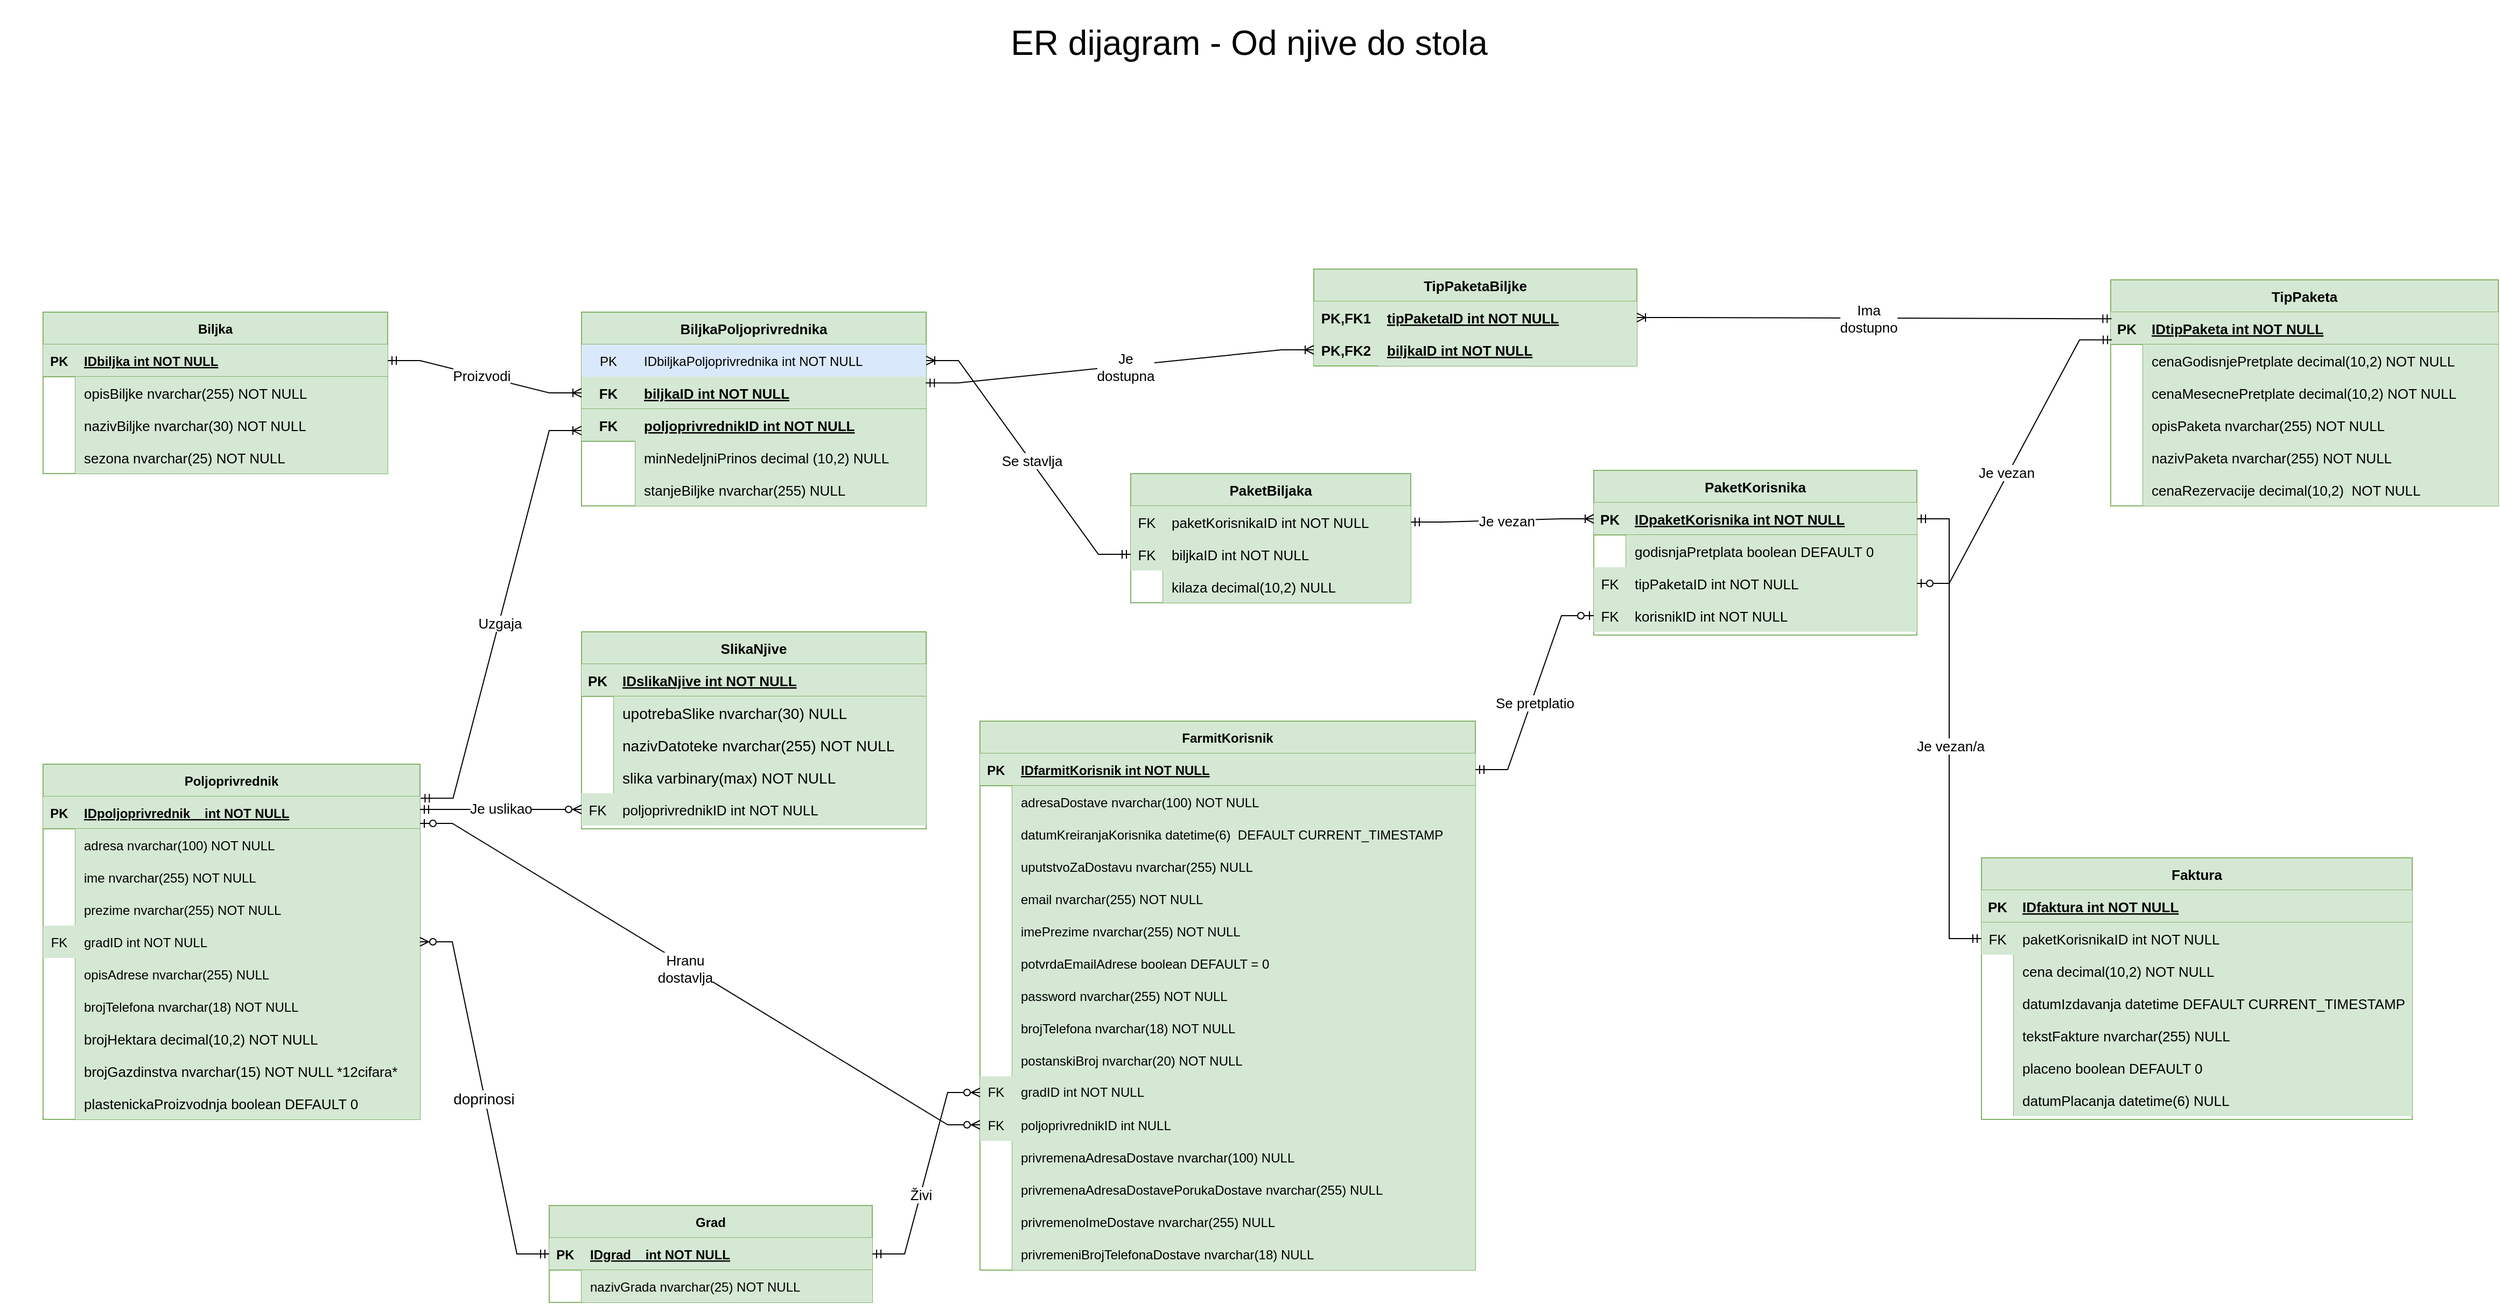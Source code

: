 <mxfile version="28.0.6">
  <diagram id="R2lEEEUBdFMjLlhIrx00" name="Page-1">
    <mxGraphModel dx="2022" dy="1002" grid="1" gridSize="10" guides="1" tooltips="1" connect="1" arrows="1" fold="1" page="1" pageScale="1" pageWidth="2336" pageHeight="1654" background="none" math="0" shadow="0" extFonts="Permanent Marker^https://fonts.googleapis.com/css?family=Permanent+Marker">
      <root>
        <mxCell id="0" />
        <mxCell id="1" parent="0" />
        <mxCell id="C-vyLk0tnHw3VtMMgP7b-23" value="FarmitKorisnik" style="shape=table;startSize=30;container=1;collapsible=1;childLayout=tableLayout;fixedRows=1;rowLines=0;fontStyle=1;align=center;resizeLast=1;fillColor=#d5e8d4;strokeColor=#82b366;" parent="1" vertex="1">
          <mxGeometry x="910" y="670" width="460" height="510" as="geometry">
            <mxRectangle x="910" y="670" width="130" height="30" as="alternateBounds" />
          </mxGeometry>
        </mxCell>
        <mxCell id="C-vyLk0tnHw3VtMMgP7b-24" value="" style="shape=partialRectangle;collapsible=0;dropTarget=0;pointerEvents=0;fillColor=#d5e8d4;points=[[0,0.5],[1,0.5]];portConstraint=eastwest;top=0;left=0;right=0;bottom=1;strokeColor=#82b366;" parent="C-vyLk0tnHw3VtMMgP7b-23" vertex="1">
          <mxGeometry y="30" width="460" height="30" as="geometry" />
        </mxCell>
        <mxCell id="C-vyLk0tnHw3VtMMgP7b-25" value="PK" style="shape=partialRectangle;overflow=hidden;connectable=0;fillColor=none;top=0;left=0;bottom=0;right=0;fontStyle=1;" parent="C-vyLk0tnHw3VtMMgP7b-24" vertex="1">
          <mxGeometry width="30" height="30" as="geometry">
            <mxRectangle width="30" height="30" as="alternateBounds" />
          </mxGeometry>
        </mxCell>
        <mxCell id="C-vyLk0tnHw3VtMMgP7b-26" value="IDfarmitKorisnik int NOT NULL " style="shape=partialRectangle;overflow=hidden;connectable=0;fillColor=none;top=0;left=0;bottom=0;right=0;align=left;spacingLeft=6;fontStyle=5;" parent="C-vyLk0tnHw3VtMMgP7b-24" vertex="1">
          <mxGeometry x="30" width="430" height="30" as="geometry">
            <mxRectangle width="430" height="30" as="alternateBounds" />
          </mxGeometry>
        </mxCell>
        <mxCell id="C-vyLk0tnHw3VtMMgP7b-27" value="" style="shape=partialRectangle;collapsible=0;dropTarget=0;pointerEvents=0;fillColor=none;points=[[0,0.5],[1,0.5]];portConstraint=eastwest;top=0;left=0;right=0;bottom=0;" parent="C-vyLk0tnHw3VtMMgP7b-23" vertex="1">
          <mxGeometry y="60" width="460" height="30" as="geometry" />
        </mxCell>
        <mxCell id="C-vyLk0tnHw3VtMMgP7b-28" value="" style="shape=partialRectangle;overflow=hidden;connectable=0;fillColor=none;top=0;left=0;bottom=0;right=0;" parent="C-vyLk0tnHw3VtMMgP7b-27" vertex="1">
          <mxGeometry width="30" height="30" as="geometry">
            <mxRectangle width="30" height="30" as="alternateBounds" />
          </mxGeometry>
        </mxCell>
        <mxCell id="C-vyLk0tnHw3VtMMgP7b-29" value="adresaDostave nvarchar(100) NOT NULL" style="shape=partialRectangle;overflow=hidden;connectable=0;fillColor=#d5e8d4;top=0;left=0;bottom=0;right=0;align=left;spacingLeft=6;strokeColor=#82b366;" parent="C-vyLk0tnHw3VtMMgP7b-27" vertex="1">
          <mxGeometry x="30" width="430" height="30" as="geometry">
            <mxRectangle width="430" height="30" as="alternateBounds" />
          </mxGeometry>
        </mxCell>
        <mxCell id="IFlo9x6ceDUi9yx8acMQ-31" value="" style="shape=tableRow;horizontal=0;startSize=0;swimlaneHead=0;swimlaneBody=0;fillColor=none;collapsible=0;dropTarget=0;points=[[0,0.5],[1,0.5]];portConstraint=eastwest;top=0;left=0;right=0;bottom=0;" parent="C-vyLk0tnHw3VtMMgP7b-23" vertex="1">
          <mxGeometry y="90" width="460" height="30" as="geometry" />
        </mxCell>
        <mxCell id="IFlo9x6ceDUi9yx8acMQ-32" value="" style="shape=partialRectangle;connectable=0;fillColor=none;top=0;left=0;bottom=0;right=0;editable=1;overflow=hidden;" parent="IFlo9x6ceDUi9yx8acMQ-31" vertex="1">
          <mxGeometry width="30" height="30" as="geometry">
            <mxRectangle width="30" height="30" as="alternateBounds" />
          </mxGeometry>
        </mxCell>
        <mxCell id="IFlo9x6ceDUi9yx8acMQ-33" value="datumKreiranjaKorisnika datetime(6)  DEFAULT CURRENT_TIMESTAMP" style="shape=partialRectangle;connectable=0;fillColor=#d5e8d4;top=0;left=0;bottom=0;right=0;align=left;spacingLeft=6;overflow=hidden;strokeColor=#82b366;" parent="IFlo9x6ceDUi9yx8acMQ-31" vertex="1">
          <mxGeometry x="30" width="430" height="30" as="geometry">
            <mxRectangle width="430" height="30" as="alternateBounds" />
          </mxGeometry>
        </mxCell>
        <mxCell id="IFlo9x6ceDUi9yx8acMQ-7" value="" style="shape=tableRow;horizontal=0;startSize=0;swimlaneHead=0;swimlaneBody=0;fillColor=none;collapsible=0;dropTarget=0;points=[[0,0.5],[1,0.5]];portConstraint=eastwest;top=0;left=0;right=0;bottom=0;" parent="C-vyLk0tnHw3VtMMgP7b-23" vertex="1">
          <mxGeometry y="120" width="460" height="30" as="geometry" />
        </mxCell>
        <mxCell id="IFlo9x6ceDUi9yx8acMQ-8" value="" style="shape=partialRectangle;connectable=0;fillColor=none;top=0;left=0;bottom=0;right=0;editable=1;overflow=hidden;" parent="IFlo9x6ceDUi9yx8acMQ-7" vertex="1">
          <mxGeometry width="30" height="30" as="geometry">
            <mxRectangle width="30" height="30" as="alternateBounds" />
          </mxGeometry>
        </mxCell>
        <mxCell id="IFlo9x6ceDUi9yx8acMQ-9" value="uputstvoZaDostavu nvarchar(255) NULL" style="shape=partialRectangle;connectable=0;fillColor=#d5e8d4;top=0;left=0;bottom=0;right=0;align=left;spacingLeft=6;overflow=hidden;strokeColor=#82b366;" parent="IFlo9x6ceDUi9yx8acMQ-7" vertex="1">
          <mxGeometry x="30" width="430" height="30" as="geometry">
            <mxRectangle width="430" height="30" as="alternateBounds" />
          </mxGeometry>
        </mxCell>
        <mxCell id="IFlo9x6ceDUi9yx8acMQ-10" value="" style="shape=tableRow;horizontal=0;startSize=0;swimlaneHead=0;swimlaneBody=0;fillColor=none;collapsible=0;dropTarget=0;points=[[0,0.5],[1,0.5]];portConstraint=eastwest;top=0;left=0;right=0;bottom=0;" parent="C-vyLk0tnHw3VtMMgP7b-23" vertex="1">
          <mxGeometry y="150" width="460" height="30" as="geometry" />
        </mxCell>
        <mxCell id="IFlo9x6ceDUi9yx8acMQ-11" value="" style="shape=partialRectangle;connectable=0;fillColor=none;top=0;left=0;bottom=0;right=0;editable=1;overflow=hidden;" parent="IFlo9x6ceDUi9yx8acMQ-10" vertex="1">
          <mxGeometry width="30" height="30" as="geometry">
            <mxRectangle width="30" height="30" as="alternateBounds" />
          </mxGeometry>
        </mxCell>
        <mxCell id="IFlo9x6ceDUi9yx8acMQ-12" value="email nvarchar(255) NOT NULL" style="shape=partialRectangle;connectable=0;fillColor=#d5e8d4;top=0;left=0;bottom=0;right=0;align=left;spacingLeft=6;overflow=hidden;strokeColor=#82b366;" parent="IFlo9x6ceDUi9yx8acMQ-10" vertex="1">
          <mxGeometry x="30" width="430" height="30" as="geometry">
            <mxRectangle width="430" height="30" as="alternateBounds" />
          </mxGeometry>
        </mxCell>
        <mxCell id="IFlo9x6ceDUi9yx8acMQ-13" value="" style="shape=tableRow;horizontal=0;startSize=0;swimlaneHead=0;swimlaneBody=0;fillColor=none;collapsible=0;dropTarget=0;points=[[0,0.5],[1,0.5]];portConstraint=eastwest;top=0;left=0;right=0;bottom=0;" parent="C-vyLk0tnHw3VtMMgP7b-23" vertex="1">
          <mxGeometry y="180" width="460" height="30" as="geometry" />
        </mxCell>
        <mxCell id="IFlo9x6ceDUi9yx8acMQ-14" value="" style="shape=partialRectangle;connectable=0;fillColor=none;top=0;left=0;bottom=0;right=0;editable=1;overflow=hidden;" parent="IFlo9x6ceDUi9yx8acMQ-13" vertex="1">
          <mxGeometry width="30" height="30" as="geometry">
            <mxRectangle width="30" height="30" as="alternateBounds" />
          </mxGeometry>
        </mxCell>
        <mxCell id="IFlo9x6ceDUi9yx8acMQ-15" value="imePrezime nvarchar(255) NOT NULL" style="shape=partialRectangle;connectable=0;fillColor=#d5e8d4;top=0;left=0;bottom=0;right=0;align=left;spacingLeft=6;overflow=hidden;strokeColor=#82b366;" parent="IFlo9x6ceDUi9yx8acMQ-13" vertex="1">
          <mxGeometry x="30" width="430" height="30" as="geometry">
            <mxRectangle width="430" height="30" as="alternateBounds" />
          </mxGeometry>
        </mxCell>
        <mxCell id="zWuzuo7DLhXE3JyrqyGI-17" value="" style="shape=tableRow;horizontal=0;startSize=0;swimlaneHead=0;swimlaneBody=0;fillColor=none;collapsible=0;dropTarget=0;points=[[0,0.5],[1,0.5]];portConstraint=eastwest;top=0;left=0;right=0;bottom=0;" parent="C-vyLk0tnHw3VtMMgP7b-23" vertex="1">
          <mxGeometry y="210" width="460" height="30" as="geometry" />
        </mxCell>
        <mxCell id="zWuzuo7DLhXE3JyrqyGI-18" value="" style="shape=partialRectangle;connectable=0;fillColor=none;top=0;left=0;bottom=0;right=0;editable=1;overflow=hidden;" parent="zWuzuo7DLhXE3JyrqyGI-17" vertex="1">
          <mxGeometry width="30" height="30" as="geometry">
            <mxRectangle width="30" height="30" as="alternateBounds" />
          </mxGeometry>
        </mxCell>
        <mxCell id="zWuzuo7DLhXE3JyrqyGI-19" value="potvrdaEmailAdrese boolean DEFAULT = 0 " style="shape=partialRectangle;connectable=0;fillColor=#d5e8d4;top=0;left=0;bottom=0;right=0;align=left;spacingLeft=6;overflow=hidden;strokeColor=#82b366;" parent="zWuzuo7DLhXE3JyrqyGI-17" vertex="1">
          <mxGeometry x="30" width="430" height="30" as="geometry">
            <mxRectangle width="430" height="30" as="alternateBounds" />
          </mxGeometry>
        </mxCell>
        <mxCell id="IFlo9x6ceDUi9yx8acMQ-16" value="" style="shape=tableRow;horizontal=0;startSize=0;swimlaneHead=0;swimlaneBody=0;fillColor=none;collapsible=0;dropTarget=0;points=[[0,0.5],[1,0.5]];portConstraint=eastwest;top=0;left=0;right=0;bottom=0;" parent="C-vyLk0tnHw3VtMMgP7b-23" vertex="1">
          <mxGeometry y="240" width="460" height="30" as="geometry" />
        </mxCell>
        <mxCell id="IFlo9x6ceDUi9yx8acMQ-17" value="" style="shape=partialRectangle;connectable=0;fillColor=none;top=0;left=0;bottom=0;right=0;editable=1;overflow=hidden;" parent="IFlo9x6ceDUi9yx8acMQ-16" vertex="1">
          <mxGeometry width="30" height="30" as="geometry">
            <mxRectangle width="30" height="30" as="alternateBounds" />
          </mxGeometry>
        </mxCell>
        <mxCell id="IFlo9x6ceDUi9yx8acMQ-18" value="password nvarchar(255) NOT NULL" style="shape=partialRectangle;connectable=0;fillColor=#d5e8d4;top=0;left=0;bottom=0;right=0;align=left;spacingLeft=6;overflow=hidden;strokeColor=#82b366;" parent="IFlo9x6ceDUi9yx8acMQ-16" vertex="1">
          <mxGeometry x="30" width="430" height="30" as="geometry">
            <mxRectangle width="430" height="30" as="alternateBounds" />
          </mxGeometry>
        </mxCell>
        <mxCell id="IFlo9x6ceDUi9yx8acMQ-25" value="" style="shape=tableRow;horizontal=0;startSize=0;swimlaneHead=0;swimlaneBody=0;fillColor=none;collapsible=0;dropTarget=0;points=[[0,0.5],[1,0.5]];portConstraint=eastwest;top=0;left=0;right=0;bottom=0;" parent="C-vyLk0tnHw3VtMMgP7b-23" vertex="1">
          <mxGeometry y="270" width="460" height="30" as="geometry" />
        </mxCell>
        <mxCell id="IFlo9x6ceDUi9yx8acMQ-26" value="" style="shape=partialRectangle;connectable=0;fillColor=none;top=0;left=0;bottom=0;right=0;editable=1;overflow=hidden;" parent="IFlo9x6ceDUi9yx8acMQ-25" vertex="1">
          <mxGeometry width="30" height="30" as="geometry">
            <mxRectangle width="30" height="30" as="alternateBounds" />
          </mxGeometry>
        </mxCell>
        <mxCell id="IFlo9x6ceDUi9yx8acMQ-27" value="brojTelefona nvarchar(18) NOT NULL" style="shape=partialRectangle;connectable=0;fillColor=#d5e8d4;top=0;left=0;bottom=0;right=0;align=left;spacingLeft=6;overflow=hidden;strokeColor=#82b366;" parent="IFlo9x6ceDUi9yx8acMQ-25" vertex="1">
          <mxGeometry x="30" width="430" height="30" as="geometry">
            <mxRectangle width="430" height="30" as="alternateBounds" />
          </mxGeometry>
        </mxCell>
        <mxCell id="IFlo9x6ceDUi9yx8acMQ-41" value="" style="shape=tableRow;horizontal=0;startSize=0;swimlaneHead=0;swimlaneBody=0;fillColor=none;collapsible=0;dropTarget=0;points=[[0,0.5],[1,0.5]];portConstraint=eastwest;top=0;left=0;right=0;bottom=0;" parent="C-vyLk0tnHw3VtMMgP7b-23" vertex="1">
          <mxGeometry y="300" width="460" height="30" as="geometry" />
        </mxCell>
        <mxCell id="IFlo9x6ceDUi9yx8acMQ-42" value="" style="shape=partialRectangle;connectable=0;fillColor=none;top=0;left=0;bottom=0;right=0;editable=1;overflow=hidden;" parent="IFlo9x6ceDUi9yx8acMQ-41" vertex="1">
          <mxGeometry width="30" height="30" as="geometry">
            <mxRectangle width="30" height="30" as="alternateBounds" />
          </mxGeometry>
        </mxCell>
        <mxCell id="IFlo9x6ceDUi9yx8acMQ-43" value="postanskiBroj nvarchar(20) NOT NULL" style="shape=partialRectangle;connectable=0;fillColor=#d5e8d4;top=0;left=0;bottom=0;right=0;align=left;spacingLeft=6;overflow=hidden;strokeColor=#82b366;" parent="IFlo9x6ceDUi9yx8acMQ-41" vertex="1">
          <mxGeometry x="30" width="430" height="30" as="geometry">
            <mxRectangle width="430" height="30" as="alternateBounds" />
          </mxGeometry>
        </mxCell>
        <mxCell id="IFlo9x6ceDUi9yx8acMQ-38" value="" style="shape=tableRow;horizontal=0;startSize=0;swimlaneHead=0;swimlaneBody=0;fillColor=#d5e8d4;collapsible=0;dropTarget=0;points=[[0,0.5],[1,0.5]];portConstraint=eastwest;top=0;left=0;right=0;bottom=0;strokeColor=#82b366;" parent="C-vyLk0tnHw3VtMMgP7b-23" vertex="1">
          <mxGeometry y="330" width="460" height="30" as="geometry" />
        </mxCell>
        <mxCell id="IFlo9x6ceDUi9yx8acMQ-39" value="FK" style="shape=partialRectangle;connectable=0;fillColor=none;top=0;left=0;bottom=0;right=0;fontStyle=0;overflow=hidden;whiteSpace=wrap;html=1;" parent="IFlo9x6ceDUi9yx8acMQ-38" vertex="1">
          <mxGeometry width="30" height="30" as="geometry">
            <mxRectangle width="30" height="30" as="alternateBounds" />
          </mxGeometry>
        </mxCell>
        <mxCell id="IFlo9x6ceDUi9yx8acMQ-40" value="gradID int NOT NULL" style="shape=partialRectangle;connectable=0;fillColor=none;top=0;left=0;bottom=0;right=0;align=left;spacingLeft=6;fontStyle=0;overflow=hidden;whiteSpace=wrap;html=1;" parent="IFlo9x6ceDUi9yx8acMQ-38" vertex="1">
          <mxGeometry x="30" width="430" height="30" as="geometry">
            <mxRectangle width="430" height="30" as="alternateBounds" />
          </mxGeometry>
        </mxCell>
        <mxCell id="zWuzuo7DLhXE3JyrqyGI-1" value="" style="shape=tableRow;horizontal=0;startSize=0;swimlaneHead=0;swimlaneBody=0;fillColor=#d5e8d4;collapsible=0;dropTarget=0;points=[[0,0.5],[1,0.5]];portConstraint=eastwest;top=0;left=0;right=0;bottom=0;strokeColor=#82b366;" parent="C-vyLk0tnHw3VtMMgP7b-23" vertex="1">
          <mxGeometry y="360" width="460" height="30" as="geometry" />
        </mxCell>
        <mxCell id="zWuzuo7DLhXE3JyrqyGI-2" value="FK" style="shape=partialRectangle;connectable=0;fillColor=none;top=0;left=0;bottom=0;right=0;editable=1;overflow=hidden;" parent="zWuzuo7DLhXE3JyrqyGI-1" vertex="1">
          <mxGeometry width="30" height="30" as="geometry">
            <mxRectangle width="30" height="30" as="alternateBounds" />
          </mxGeometry>
        </mxCell>
        <mxCell id="zWuzuo7DLhXE3JyrqyGI-3" value="poljoprivrednikID int NULL" style="shape=partialRectangle;connectable=0;fillColor=none;top=0;left=0;bottom=0;right=0;align=left;spacingLeft=6;overflow=hidden;" parent="zWuzuo7DLhXE3JyrqyGI-1" vertex="1">
          <mxGeometry x="30" width="430" height="30" as="geometry">
            <mxRectangle width="430" height="30" as="alternateBounds" />
          </mxGeometry>
        </mxCell>
        <mxCell id="zWuzuo7DLhXE3JyrqyGI-4" value="" style="shape=tableRow;horizontal=0;startSize=0;swimlaneHead=0;swimlaneBody=0;fillColor=none;collapsible=0;dropTarget=0;points=[[0,0.5],[1,0.5]];portConstraint=eastwest;top=0;left=0;right=0;bottom=0;" parent="C-vyLk0tnHw3VtMMgP7b-23" vertex="1">
          <mxGeometry y="390" width="460" height="30" as="geometry" />
        </mxCell>
        <mxCell id="zWuzuo7DLhXE3JyrqyGI-5" value="" style="shape=partialRectangle;connectable=0;fillColor=none;top=0;left=0;bottom=0;right=0;editable=1;overflow=hidden;" parent="zWuzuo7DLhXE3JyrqyGI-4" vertex="1">
          <mxGeometry width="30" height="30" as="geometry">
            <mxRectangle width="30" height="30" as="alternateBounds" />
          </mxGeometry>
        </mxCell>
        <mxCell id="zWuzuo7DLhXE3JyrqyGI-6" value="privremenaAdresaDostave nvarchar(100) NULL" style="shape=partialRectangle;connectable=0;fillColor=#d5e8d4;top=0;left=0;bottom=0;right=0;align=left;spacingLeft=6;overflow=hidden;strokeColor=#82b366;" parent="zWuzuo7DLhXE3JyrqyGI-4" vertex="1">
          <mxGeometry x="30" width="430" height="30" as="geometry">
            <mxRectangle width="430" height="30" as="alternateBounds" />
          </mxGeometry>
        </mxCell>
        <mxCell id="zWuzuo7DLhXE3JyrqyGI-7" value="" style="shape=tableRow;horizontal=0;startSize=0;swimlaneHead=0;swimlaneBody=0;fillColor=none;collapsible=0;dropTarget=0;points=[[0,0.5],[1,0.5]];portConstraint=eastwest;top=0;left=0;right=0;bottom=0;" parent="C-vyLk0tnHw3VtMMgP7b-23" vertex="1">
          <mxGeometry y="420" width="460" height="30" as="geometry" />
        </mxCell>
        <mxCell id="zWuzuo7DLhXE3JyrqyGI-8" value="" style="shape=partialRectangle;connectable=0;fillColor=none;top=0;left=0;bottom=0;right=0;editable=1;overflow=hidden;" parent="zWuzuo7DLhXE3JyrqyGI-7" vertex="1">
          <mxGeometry width="30" height="30" as="geometry">
            <mxRectangle width="30" height="30" as="alternateBounds" />
          </mxGeometry>
        </mxCell>
        <mxCell id="zWuzuo7DLhXE3JyrqyGI-9" value="privremenaAdresaDostavePorukaDostave nvarchar(255) NULL" style="shape=partialRectangle;connectable=0;fillColor=#d5e8d4;top=0;left=0;bottom=0;right=0;align=left;spacingLeft=6;overflow=hidden;strokeColor=#82b366;" parent="zWuzuo7DLhXE3JyrqyGI-7" vertex="1">
          <mxGeometry x="30" width="430" height="30" as="geometry">
            <mxRectangle width="430" height="30" as="alternateBounds" />
          </mxGeometry>
        </mxCell>
        <mxCell id="zWuzuo7DLhXE3JyrqyGI-10" value="" style="shape=tableRow;horizontal=0;startSize=0;swimlaneHead=0;swimlaneBody=0;fillColor=none;collapsible=0;dropTarget=0;points=[[0,0.5],[1,0.5]];portConstraint=eastwest;top=0;left=0;right=0;bottom=0;" parent="C-vyLk0tnHw3VtMMgP7b-23" vertex="1">
          <mxGeometry y="450" width="460" height="30" as="geometry" />
        </mxCell>
        <mxCell id="zWuzuo7DLhXE3JyrqyGI-11" value="" style="shape=partialRectangle;connectable=0;fillColor=none;top=0;left=0;bottom=0;right=0;editable=1;overflow=hidden;" parent="zWuzuo7DLhXE3JyrqyGI-10" vertex="1">
          <mxGeometry width="30" height="30" as="geometry">
            <mxRectangle width="30" height="30" as="alternateBounds" />
          </mxGeometry>
        </mxCell>
        <mxCell id="zWuzuo7DLhXE3JyrqyGI-12" value="privremenoImeDostave nvarchar(255) NULL" style="shape=partialRectangle;connectable=0;fillColor=#d5e8d4;top=0;left=0;bottom=0;right=0;align=left;spacingLeft=6;overflow=hidden;strokeColor=#82b366;" parent="zWuzuo7DLhXE3JyrqyGI-10" vertex="1">
          <mxGeometry x="30" width="430" height="30" as="geometry">
            <mxRectangle width="430" height="30" as="alternateBounds" />
          </mxGeometry>
        </mxCell>
        <mxCell id="zWuzuo7DLhXE3JyrqyGI-13" value="" style="shape=tableRow;horizontal=0;startSize=0;swimlaneHead=0;swimlaneBody=0;fillColor=none;collapsible=0;dropTarget=0;points=[[0,0.5],[1,0.5]];portConstraint=eastwest;top=0;left=0;right=0;bottom=0;" parent="C-vyLk0tnHw3VtMMgP7b-23" vertex="1">
          <mxGeometry y="480" width="460" height="30" as="geometry" />
        </mxCell>
        <mxCell id="zWuzuo7DLhXE3JyrqyGI-14" value="" style="shape=partialRectangle;connectable=0;fillColor=none;top=0;left=0;bottom=0;right=0;editable=1;overflow=hidden;" parent="zWuzuo7DLhXE3JyrqyGI-13" vertex="1">
          <mxGeometry width="30" height="30" as="geometry">
            <mxRectangle width="30" height="30" as="alternateBounds" />
          </mxGeometry>
        </mxCell>
        <mxCell id="zWuzuo7DLhXE3JyrqyGI-15" value="privremeniBrojTelefonaDostave nvarchar(18) NULL" style="shape=partialRectangle;connectable=0;fillColor=#d5e8d4;top=0;left=0;bottom=0;right=0;align=left;spacingLeft=6;overflow=hidden;strokeColor=#82b366;" parent="zWuzuo7DLhXE3JyrqyGI-13" vertex="1">
          <mxGeometry x="30" width="430" height="30" as="geometry">
            <mxRectangle width="430" height="30" as="alternateBounds" />
          </mxGeometry>
        </mxCell>
        <mxCell id="zWuzuo7DLhXE3JyrqyGI-86" style="edgeStyle=orthogonalEdgeStyle;rounded=0;orthogonalLoop=1;jettySize=auto;html=1;exitX=1;exitY=0.5;exitDx=0;exitDy=0;fontSize=13;" parent="C-vyLk0tnHw3VtMMgP7b-23" edge="1">
          <mxGeometry relative="1" as="geometry">
            <mxPoint x="480" y="275" as="sourcePoint" />
            <mxPoint x="480" y="275" as="targetPoint" />
          </mxGeometry>
        </mxCell>
        <mxCell id="zWuzuo7DLhXE3JyrqyGI-22" value="Grad" style="shape=table;startSize=30;container=1;collapsible=1;childLayout=tableLayout;fixedRows=1;rowLines=0;fontStyle=1;align=center;resizeLast=1;fillColor=#d5e8d4;strokeColor=#82b366;" parent="1" vertex="1">
          <mxGeometry x="510" y="1120" width="300" height="90" as="geometry" />
        </mxCell>
        <mxCell id="zWuzuo7DLhXE3JyrqyGI-23" value="" style="shape=tableRow;horizontal=0;startSize=0;swimlaneHead=0;swimlaneBody=0;fillColor=#d5e8d4;collapsible=0;dropTarget=0;points=[[0,0.5],[1,0.5]];portConstraint=eastwest;top=0;left=0;right=0;bottom=1;strokeColor=#82b366;" parent="zWuzuo7DLhXE3JyrqyGI-22" vertex="1">
          <mxGeometry y="30" width="300" height="30" as="geometry" />
        </mxCell>
        <mxCell id="zWuzuo7DLhXE3JyrqyGI-24" value="PK" style="shape=partialRectangle;connectable=0;fillColor=none;top=0;left=0;bottom=0;right=0;fontStyle=1;overflow=hidden;" parent="zWuzuo7DLhXE3JyrqyGI-23" vertex="1">
          <mxGeometry width="30" height="30" as="geometry">
            <mxRectangle width="30" height="30" as="alternateBounds" />
          </mxGeometry>
        </mxCell>
        <mxCell id="zWuzuo7DLhXE3JyrqyGI-25" value="IDgrad    int NOT NULL" style="shape=partialRectangle;connectable=0;fillColor=none;top=0;left=0;bottom=0;right=0;align=left;spacingLeft=6;fontStyle=5;overflow=hidden;" parent="zWuzuo7DLhXE3JyrqyGI-23" vertex="1">
          <mxGeometry x="30" width="270" height="30" as="geometry">
            <mxRectangle width="270" height="30" as="alternateBounds" />
          </mxGeometry>
        </mxCell>
        <mxCell id="zWuzuo7DLhXE3JyrqyGI-26" value="" style="shape=tableRow;horizontal=0;startSize=0;swimlaneHead=0;swimlaneBody=0;fillColor=none;collapsible=0;dropTarget=0;points=[[0,0.5],[1,0.5]];portConstraint=eastwest;top=0;left=0;right=0;bottom=0;" parent="zWuzuo7DLhXE3JyrqyGI-22" vertex="1">
          <mxGeometry y="60" width="300" height="30" as="geometry" />
        </mxCell>
        <mxCell id="zWuzuo7DLhXE3JyrqyGI-27" value="" style="shape=partialRectangle;connectable=0;fillColor=none;top=0;left=0;bottom=0;right=0;editable=1;overflow=hidden;" parent="zWuzuo7DLhXE3JyrqyGI-26" vertex="1">
          <mxGeometry width="30" height="30" as="geometry">
            <mxRectangle width="30" height="30" as="alternateBounds" />
          </mxGeometry>
        </mxCell>
        <mxCell id="zWuzuo7DLhXE3JyrqyGI-28" value="nazivGrada nvarchar(25) NOT NULL" style="shape=partialRectangle;connectable=0;fillColor=#d5e8d4;top=0;left=0;bottom=0;right=0;align=left;spacingLeft=6;overflow=hidden;strokeColor=#82b366;" parent="zWuzuo7DLhXE3JyrqyGI-26" vertex="1">
          <mxGeometry x="30" width="270" height="30" as="geometry">
            <mxRectangle width="270" height="30" as="alternateBounds" />
          </mxGeometry>
        </mxCell>
        <mxCell id="zWuzuo7DLhXE3JyrqyGI-38" value="Poljoprivrednik" style="shape=table;startSize=30;container=1;collapsible=1;childLayout=tableLayout;fixedRows=1;rowLines=0;fontStyle=1;align=center;resizeLast=1;fillColor=#d5e8d4;strokeColor=#82b366;" parent="1" vertex="1">
          <mxGeometry x="40" y="710" width="350" height="330" as="geometry" />
        </mxCell>
        <mxCell id="zWuzuo7DLhXE3JyrqyGI-39" value="" style="shape=tableRow;horizontal=0;startSize=0;swimlaneHead=0;swimlaneBody=0;fillColor=#d5e8d4;collapsible=0;dropTarget=0;points=[[0,0.5],[1,0.5]];portConstraint=eastwest;top=0;left=0;right=0;bottom=1;strokeColor=#82b366;" parent="zWuzuo7DLhXE3JyrqyGI-38" vertex="1">
          <mxGeometry y="30" width="350" height="30" as="geometry" />
        </mxCell>
        <mxCell id="zWuzuo7DLhXE3JyrqyGI-40" value="PK" style="shape=partialRectangle;connectable=0;fillColor=none;top=0;left=0;bottom=0;right=0;fontStyle=1;overflow=hidden;" parent="zWuzuo7DLhXE3JyrqyGI-39" vertex="1">
          <mxGeometry width="30" height="30" as="geometry">
            <mxRectangle width="30" height="30" as="alternateBounds" />
          </mxGeometry>
        </mxCell>
        <mxCell id="zWuzuo7DLhXE3JyrqyGI-41" value="IDpoljoprivrednik    int NOT NULL" style="shape=partialRectangle;connectable=0;fillColor=none;top=0;left=0;bottom=0;right=0;align=left;spacingLeft=6;fontStyle=5;overflow=hidden;" parent="zWuzuo7DLhXE3JyrqyGI-39" vertex="1">
          <mxGeometry x="30" width="320" height="30" as="geometry">
            <mxRectangle width="320" height="30" as="alternateBounds" />
          </mxGeometry>
        </mxCell>
        <mxCell id="zWuzuo7DLhXE3JyrqyGI-42" value="" style="shape=tableRow;horizontal=0;startSize=0;swimlaneHead=0;swimlaneBody=0;fillColor=none;collapsible=0;dropTarget=0;points=[[0,0.5],[1,0.5]];portConstraint=eastwest;top=0;left=0;right=0;bottom=0;" parent="zWuzuo7DLhXE3JyrqyGI-38" vertex="1">
          <mxGeometry y="60" width="350" height="30" as="geometry" />
        </mxCell>
        <mxCell id="zWuzuo7DLhXE3JyrqyGI-43" value="" style="shape=partialRectangle;connectable=0;fillColor=none;top=0;left=0;bottom=0;right=0;editable=1;overflow=hidden;" parent="zWuzuo7DLhXE3JyrqyGI-42" vertex="1">
          <mxGeometry width="30" height="30" as="geometry">
            <mxRectangle width="30" height="30" as="alternateBounds" />
          </mxGeometry>
        </mxCell>
        <mxCell id="zWuzuo7DLhXE3JyrqyGI-44" value="adresa nvarchar(100) NOT NULL" style="shape=partialRectangle;connectable=0;fillColor=#d5e8d4;top=0;left=0;bottom=0;right=0;align=left;spacingLeft=6;overflow=hidden;strokeColor=#82b366;" parent="zWuzuo7DLhXE3JyrqyGI-42" vertex="1">
          <mxGeometry x="30" width="320" height="30" as="geometry">
            <mxRectangle width="320" height="30" as="alternateBounds" />
          </mxGeometry>
        </mxCell>
        <mxCell id="zWuzuo7DLhXE3JyrqyGI-45" value="" style="shape=tableRow;horizontal=0;startSize=0;swimlaneHead=0;swimlaneBody=0;fillColor=none;collapsible=0;dropTarget=0;points=[[0,0.5],[1,0.5]];portConstraint=eastwest;top=0;left=0;right=0;bottom=0;" parent="zWuzuo7DLhXE3JyrqyGI-38" vertex="1">
          <mxGeometry y="90" width="350" height="30" as="geometry" />
        </mxCell>
        <mxCell id="zWuzuo7DLhXE3JyrqyGI-46" value="" style="shape=partialRectangle;connectable=0;fillColor=none;top=0;left=0;bottom=0;right=0;editable=1;overflow=hidden;" parent="zWuzuo7DLhXE3JyrqyGI-45" vertex="1">
          <mxGeometry width="30" height="30" as="geometry">
            <mxRectangle width="30" height="30" as="alternateBounds" />
          </mxGeometry>
        </mxCell>
        <mxCell id="zWuzuo7DLhXE3JyrqyGI-47" value="ime nvarchar(255) NOT NULL" style="shape=partialRectangle;connectable=0;fillColor=#d5e8d4;top=0;left=0;bottom=0;right=0;align=left;spacingLeft=6;overflow=hidden;strokeColor=#82b366;" parent="zWuzuo7DLhXE3JyrqyGI-45" vertex="1">
          <mxGeometry x="30" width="320" height="30" as="geometry">
            <mxRectangle width="320" height="30" as="alternateBounds" />
          </mxGeometry>
        </mxCell>
        <mxCell id="zWuzuo7DLhXE3JyrqyGI-48" value="" style="shape=tableRow;horizontal=0;startSize=0;swimlaneHead=0;swimlaneBody=0;fillColor=none;collapsible=0;dropTarget=0;points=[[0,0.5],[1,0.5]];portConstraint=eastwest;top=0;left=0;right=0;bottom=0;" parent="zWuzuo7DLhXE3JyrqyGI-38" vertex="1">
          <mxGeometry y="120" width="350" height="30" as="geometry" />
        </mxCell>
        <mxCell id="zWuzuo7DLhXE3JyrqyGI-49" value="" style="shape=partialRectangle;connectable=0;fillColor=none;top=0;left=0;bottom=0;right=0;editable=1;overflow=hidden;" parent="zWuzuo7DLhXE3JyrqyGI-48" vertex="1">
          <mxGeometry width="30" height="30" as="geometry">
            <mxRectangle width="30" height="30" as="alternateBounds" />
          </mxGeometry>
        </mxCell>
        <mxCell id="zWuzuo7DLhXE3JyrqyGI-50" value="prezime nvarchar(255) NOT NULL" style="shape=partialRectangle;connectable=0;fillColor=#d5e8d4;top=0;left=0;bottom=0;right=0;align=left;spacingLeft=6;overflow=hidden;strokeColor=#82b366;" parent="zWuzuo7DLhXE3JyrqyGI-48" vertex="1">
          <mxGeometry x="30" width="320" height="30" as="geometry">
            <mxRectangle width="320" height="30" as="alternateBounds" />
          </mxGeometry>
        </mxCell>
        <mxCell id="zWuzuo7DLhXE3JyrqyGI-51" value="" style="shape=tableRow;horizontal=0;startSize=0;swimlaneHead=0;swimlaneBody=0;fillColor=#d5e8d4;collapsible=0;dropTarget=0;points=[[0,0.5],[1,0.5]];portConstraint=eastwest;top=0;left=0;right=0;bottom=0;strokeColor=#82b366;" parent="zWuzuo7DLhXE3JyrqyGI-38" vertex="1">
          <mxGeometry y="150" width="350" height="30" as="geometry" />
        </mxCell>
        <mxCell id="zWuzuo7DLhXE3JyrqyGI-52" value="FK" style="shape=partialRectangle;connectable=0;fillColor=none;top=0;left=0;bottom=0;right=0;editable=1;overflow=hidden;" parent="zWuzuo7DLhXE3JyrqyGI-51" vertex="1">
          <mxGeometry width="30" height="30" as="geometry">
            <mxRectangle width="30" height="30" as="alternateBounds" />
          </mxGeometry>
        </mxCell>
        <mxCell id="zWuzuo7DLhXE3JyrqyGI-53" value="gradID int NOT NULL" style="shape=partialRectangle;connectable=0;fillColor=none;top=0;left=0;bottom=0;right=0;align=left;spacingLeft=6;overflow=hidden;" parent="zWuzuo7DLhXE3JyrqyGI-51" vertex="1">
          <mxGeometry x="30" width="320" height="30" as="geometry">
            <mxRectangle width="320" height="30" as="alternateBounds" />
          </mxGeometry>
        </mxCell>
        <mxCell id="zWuzuo7DLhXE3JyrqyGI-57" value="" style="shape=tableRow;horizontal=0;startSize=0;swimlaneHead=0;swimlaneBody=0;fillColor=none;collapsible=0;dropTarget=0;points=[[0,0.5],[1,0.5]];portConstraint=eastwest;top=0;left=0;right=0;bottom=0;" parent="zWuzuo7DLhXE3JyrqyGI-38" vertex="1">
          <mxGeometry y="180" width="350" height="30" as="geometry" />
        </mxCell>
        <mxCell id="zWuzuo7DLhXE3JyrqyGI-58" value="" style="shape=partialRectangle;connectable=0;fillColor=none;top=0;left=0;bottom=0;right=0;editable=1;overflow=hidden;" parent="zWuzuo7DLhXE3JyrqyGI-57" vertex="1">
          <mxGeometry width="30" height="30" as="geometry">
            <mxRectangle width="30" height="30" as="alternateBounds" />
          </mxGeometry>
        </mxCell>
        <mxCell id="zWuzuo7DLhXE3JyrqyGI-59" value="opisAdrese nvarchar(255) NULL" style="shape=partialRectangle;connectable=0;fillColor=#d5e8d4;top=0;left=0;bottom=0;right=0;align=left;spacingLeft=6;overflow=hidden;strokeColor=#82b366;" parent="zWuzuo7DLhXE3JyrqyGI-57" vertex="1">
          <mxGeometry x="30" width="320" height="30" as="geometry">
            <mxRectangle width="320" height="30" as="alternateBounds" />
          </mxGeometry>
        </mxCell>
        <mxCell id="zWuzuo7DLhXE3JyrqyGI-60" value="" style="shape=tableRow;horizontal=0;startSize=0;swimlaneHead=0;swimlaneBody=0;fillColor=none;collapsible=0;dropTarget=0;points=[[0,0.5],[1,0.5]];portConstraint=eastwest;top=0;left=0;right=0;bottom=0;" parent="zWuzuo7DLhXE3JyrqyGI-38" vertex="1">
          <mxGeometry y="210" width="350" height="30" as="geometry" />
        </mxCell>
        <mxCell id="zWuzuo7DLhXE3JyrqyGI-61" value="" style="shape=partialRectangle;connectable=0;fillColor=none;top=0;left=0;bottom=0;right=0;editable=1;overflow=hidden;" parent="zWuzuo7DLhXE3JyrqyGI-60" vertex="1">
          <mxGeometry width="30" height="30" as="geometry">
            <mxRectangle width="30" height="30" as="alternateBounds" />
          </mxGeometry>
        </mxCell>
        <mxCell id="zWuzuo7DLhXE3JyrqyGI-62" value="brojTelefona nvarchar(18) NOT NULL" style="shape=partialRectangle;connectable=0;fillColor=#d5e8d4;top=0;left=0;bottom=0;right=0;align=left;spacingLeft=6;overflow=hidden;strokeColor=#82b366;" parent="zWuzuo7DLhXE3JyrqyGI-60" vertex="1">
          <mxGeometry x="30" width="320" height="30" as="geometry">
            <mxRectangle width="320" height="30" as="alternateBounds" />
          </mxGeometry>
        </mxCell>
        <mxCell id="zWuzuo7DLhXE3JyrqyGI-353" value="" style="shape=tableRow;horizontal=0;startSize=0;swimlaneHead=0;swimlaneBody=0;fillColor=none;collapsible=0;dropTarget=0;points=[[0,0.5],[1,0.5]];portConstraint=eastwest;top=0;left=0;right=0;bottom=0;fontSize=13;" parent="zWuzuo7DLhXE3JyrqyGI-38" vertex="1">
          <mxGeometry y="240" width="350" height="30" as="geometry" />
        </mxCell>
        <mxCell id="zWuzuo7DLhXE3JyrqyGI-354" value="" style="shape=partialRectangle;connectable=0;fillColor=none;top=0;left=0;bottom=0;right=0;editable=1;overflow=hidden;fontSize=13;" parent="zWuzuo7DLhXE3JyrqyGI-353" vertex="1">
          <mxGeometry width="30" height="30" as="geometry">
            <mxRectangle width="30" height="30" as="alternateBounds" />
          </mxGeometry>
        </mxCell>
        <mxCell id="zWuzuo7DLhXE3JyrqyGI-355" value="brojHektara decimal(10,2) NOT NULL" style="shape=partialRectangle;connectable=0;fillColor=#d5e8d4;top=0;left=0;bottom=0;right=0;align=left;spacingLeft=6;overflow=hidden;fontSize=13;strokeColor=#82b366;" parent="zWuzuo7DLhXE3JyrqyGI-353" vertex="1">
          <mxGeometry x="30" width="320" height="30" as="geometry">
            <mxRectangle width="320" height="30" as="alternateBounds" />
          </mxGeometry>
        </mxCell>
        <mxCell id="zWuzuo7DLhXE3JyrqyGI-356" value="" style="shape=tableRow;horizontal=0;startSize=0;swimlaneHead=0;swimlaneBody=0;fillColor=none;collapsible=0;dropTarget=0;points=[[0,0.5],[1,0.5]];portConstraint=eastwest;top=0;left=0;right=0;bottom=0;fontSize=13;" parent="zWuzuo7DLhXE3JyrqyGI-38" vertex="1">
          <mxGeometry y="270" width="350" height="30" as="geometry" />
        </mxCell>
        <mxCell id="zWuzuo7DLhXE3JyrqyGI-357" value="" style="shape=partialRectangle;connectable=0;fillColor=none;top=0;left=0;bottom=0;right=0;editable=1;overflow=hidden;fontSize=13;" parent="zWuzuo7DLhXE3JyrqyGI-356" vertex="1">
          <mxGeometry width="30" height="30" as="geometry">
            <mxRectangle width="30" height="30" as="alternateBounds" />
          </mxGeometry>
        </mxCell>
        <mxCell id="zWuzuo7DLhXE3JyrqyGI-358" value="brojGazdinstva nvarchar(15) NOT NULL *12cifara*" style="shape=partialRectangle;connectable=0;fillColor=#d5e8d4;top=0;left=0;bottom=0;right=0;align=left;spacingLeft=6;overflow=hidden;fontSize=13;strokeColor=#82b366;" parent="zWuzuo7DLhXE3JyrqyGI-356" vertex="1">
          <mxGeometry x="30" width="320" height="30" as="geometry">
            <mxRectangle width="320" height="30" as="alternateBounds" />
          </mxGeometry>
        </mxCell>
        <mxCell id="zWuzuo7DLhXE3JyrqyGI-359" value="" style="shape=tableRow;horizontal=0;startSize=0;swimlaneHead=0;swimlaneBody=0;fillColor=none;collapsible=0;dropTarget=0;points=[[0,0.5],[1,0.5]];portConstraint=eastwest;top=0;left=0;right=0;bottom=0;fontSize=13;" parent="zWuzuo7DLhXE3JyrqyGI-38" vertex="1">
          <mxGeometry y="300" width="350" height="30" as="geometry" />
        </mxCell>
        <mxCell id="zWuzuo7DLhXE3JyrqyGI-360" value="" style="shape=partialRectangle;connectable=0;fillColor=none;top=0;left=0;bottom=0;right=0;editable=1;overflow=hidden;fontSize=13;" parent="zWuzuo7DLhXE3JyrqyGI-359" vertex="1">
          <mxGeometry width="30" height="30" as="geometry">
            <mxRectangle width="30" height="30" as="alternateBounds" />
          </mxGeometry>
        </mxCell>
        <mxCell id="zWuzuo7DLhXE3JyrqyGI-361" value="plastenickaProizvodnja boolean DEFAULT 0" style="shape=partialRectangle;connectable=0;fillColor=#d5e8d4;top=0;left=0;bottom=0;right=0;align=left;spacingLeft=6;overflow=hidden;fontSize=13;strokeColor=#82b366;" parent="zWuzuo7DLhXE3JyrqyGI-359" vertex="1">
          <mxGeometry x="30" width="320" height="30" as="geometry">
            <mxRectangle width="320" height="30" as="alternateBounds" />
          </mxGeometry>
        </mxCell>
        <mxCell id="zWuzuo7DLhXE3JyrqyGI-64" value="" style="edgeStyle=entityRelationEdgeStyle;fontSize=12;html=1;endArrow=ERzeroToMany;startArrow=ERmandOne;rounded=0;entryX=1;entryY=0.5;entryDx=0;entryDy=0;exitX=0;exitY=0.5;exitDx=0;exitDy=0;" parent="1" source="zWuzuo7DLhXE3JyrqyGI-23" target="zWuzuo7DLhXE3JyrqyGI-51" edge="1">
          <mxGeometry width="100" height="100" relative="1" as="geometry">
            <mxPoint x="390" y="940" as="sourcePoint" />
            <mxPoint x="500" y="1010" as="targetPoint" />
          </mxGeometry>
        </mxCell>
        <mxCell id="zWuzuo7DLhXE3JyrqyGI-67" value="doprinosi" style="edgeLabel;html=1;align=center;verticalAlign=middle;resizable=0;points=[];fontSize=14;" parent="zWuzuo7DLhXE3JyrqyGI-64" vertex="1" connectable="0">
          <mxGeometry y="1" relative="1" as="geometry">
            <mxPoint as="offset" />
          </mxGeometry>
        </mxCell>
        <mxCell id="zWuzuo7DLhXE3JyrqyGI-65" value="&lt;font style=&quot;font-size: 32px;&quot;&gt;ER dijagram - Od njive do stola&lt;/font&gt;" style="text;html=1;strokeColor=none;fillColor=none;align=center;verticalAlign=middle;whiteSpace=wrap;rounded=0;" parent="1" vertex="1">
          <mxGeometry width="2320" height="80" as="geometry" />
        </mxCell>
        <mxCell id="zWuzuo7DLhXE3JyrqyGI-73" value="SlikaNjive" style="shape=table;startSize=30;container=1;collapsible=1;childLayout=tableLayout;fixedRows=1;rowLines=0;fontStyle=1;align=center;resizeLast=1;fontSize=13;fillColor=#d5e8d4;strokeColor=#82b366;" parent="1" vertex="1">
          <mxGeometry x="540" y="587" width="320" height="183" as="geometry" />
        </mxCell>
        <mxCell id="zWuzuo7DLhXE3JyrqyGI-74" value="" style="shape=tableRow;horizontal=0;startSize=0;swimlaneHead=0;swimlaneBody=0;fillColor=#d5e8d4;collapsible=0;dropTarget=0;points=[[0,0.5],[1,0.5]];portConstraint=eastwest;top=0;left=0;right=0;bottom=1;fontSize=14;strokeColor=#82b366;" parent="zWuzuo7DLhXE3JyrqyGI-73" vertex="1">
          <mxGeometry y="30" width="320" height="30" as="geometry" />
        </mxCell>
        <mxCell id="zWuzuo7DLhXE3JyrqyGI-75" value="PK" style="shape=partialRectangle;connectable=0;fillColor=none;top=0;left=0;bottom=0;right=0;fontStyle=1;overflow=hidden;fontSize=13;" parent="zWuzuo7DLhXE3JyrqyGI-74" vertex="1">
          <mxGeometry width="30" height="30" as="geometry">
            <mxRectangle width="30" height="30" as="alternateBounds" />
          </mxGeometry>
        </mxCell>
        <mxCell id="zWuzuo7DLhXE3JyrqyGI-76" value="IDslikaNjive int NOT NULL" style="shape=partialRectangle;connectable=0;fillColor=none;top=0;left=0;bottom=0;right=0;align=left;spacingLeft=6;fontStyle=5;overflow=hidden;fontSize=13;" parent="zWuzuo7DLhXE3JyrqyGI-74" vertex="1">
          <mxGeometry x="30" width="290" height="30" as="geometry">
            <mxRectangle width="290" height="30" as="alternateBounds" />
          </mxGeometry>
        </mxCell>
        <mxCell id="zWuzuo7DLhXE3JyrqyGI-77" value="" style="shape=tableRow;horizontal=0;startSize=0;swimlaneHead=0;swimlaneBody=0;fillColor=none;collapsible=0;dropTarget=0;points=[[0,0.5],[1,0.5]];portConstraint=eastwest;top=0;left=0;right=0;bottom=0;fontSize=14;" parent="zWuzuo7DLhXE3JyrqyGI-73" vertex="1">
          <mxGeometry y="60" width="320" height="30" as="geometry" />
        </mxCell>
        <mxCell id="zWuzuo7DLhXE3JyrqyGI-78" value="" style="shape=partialRectangle;connectable=0;fillColor=none;top=0;left=0;bottom=0;right=0;editable=1;overflow=hidden;fontSize=14;" parent="zWuzuo7DLhXE3JyrqyGI-77" vertex="1">
          <mxGeometry width="30" height="30" as="geometry">
            <mxRectangle width="30" height="30" as="alternateBounds" />
          </mxGeometry>
        </mxCell>
        <mxCell id="zWuzuo7DLhXE3JyrqyGI-79" value="upotrebaSlike nvarchar(30) NULL" style="shape=partialRectangle;connectable=0;fillColor=#d5e8d4;top=0;left=0;bottom=0;right=0;align=left;spacingLeft=6;overflow=hidden;fontSize=14;strokeColor=#82b366;" parent="zWuzuo7DLhXE3JyrqyGI-77" vertex="1">
          <mxGeometry x="30" width="290" height="30" as="geometry">
            <mxRectangle width="290" height="30" as="alternateBounds" />
          </mxGeometry>
        </mxCell>
        <mxCell id="zWuzuo7DLhXE3JyrqyGI-80" value="" style="shape=tableRow;horizontal=0;startSize=0;swimlaneHead=0;swimlaneBody=0;fillColor=none;collapsible=0;dropTarget=0;points=[[0,0.5],[1,0.5]];portConstraint=eastwest;top=0;left=0;right=0;bottom=0;fontSize=14;" parent="zWuzuo7DLhXE3JyrqyGI-73" vertex="1">
          <mxGeometry y="90" width="320" height="30" as="geometry" />
        </mxCell>
        <mxCell id="zWuzuo7DLhXE3JyrqyGI-81" value="" style="shape=partialRectangle;connectable=0;fillColor=none;top=0;left=0;bottom=0;right=0;editable=1;overflow=hidden;fontSize=14;" parent="zWuzuo7DLhXE3JyrqyGI-80" vertex="1">
          <mxGeometry width="30" height="30" as="geometry">
            <mxRectangle width="30" height="30" as="alternateBounds" />
          </mxGeometry>
        </mxCell>
        <mxCell id="zWuzuo7DLhXE3JyrqyGI-82" value="nazivDatoteke nvarchar(255) NOT NULL" style="shape=partialRectangle;connectable=0;fillColor=#d5e8d4;top=0;left=0;bottom=0;right=0;align=left;spacingLeft=6;overflow=hidden;fontSize=14;strokeColor=#82b366;" parent="zWuzuo7DLhXE3JyrqyGI-80" vertex="1">
          <mxGeometry x="30" width="290" height="30" as="geometry">
            <mxRectangle width="290" height="30" as="alternateBounds" />
          </mxGeometry>
        </mxCell>
        <mxCell id="zWuzuo7DLhXE3JyrqyGI-83" value="" style="shape=tableRow;horizontal=0;startSize=0;swimlaneHead=0;swimlaneBody=0;fillColor=none;collapsible=0;dropTarget=0;points=[[0,0.5],[1,0.5]];portConstraint=eastwest;top=0;left=0;right=0;bottom=0;fontSize=14;" parent="zWuzuo7DLhXE3JyrqyGI-73" vertex="1">
          <mxGeometry y="120" width="320" height="30" as="geometry" />
        </mxCell>
        <mxCell id="zWuzuo7DLhXE3JyrqyGI-84" value="" style="shape=partialRectangle;connectable=0;fillColor=none;top=0;left=0;bottom=0;right=0;editable=1;overflow=hidden;fontSize=14;" parent="zWuzuo7DLhXE3JyrqyGI-83" vertex="1">
          <mxGeometry width="30" height="30" as="geometry">
            <mxRectangle width="30" height="30" as="alternateBounds" />
          </mxGeometry>
        </mxCell>
        <mxCell id="zWuzuo7DLhXE3JyrqyGI-85" value="slika varbinary(max) NOT NULL" style="shape=partialRectangle;connectable=0;fillColor=#d5e8d4;top=0;left=0;bottom=0;right=0;align=left;spacingLeft=6;overflow=hidden;fontSize=14;strokeColor=#82b366;" parent="zWuzuo7DLhXE3JyrqyGI-83" vertex="1">
          <mxGeometry x="30" width="290" height="30" as="geometry">
            <mxRectangle width="290" height="30" as="alternateBounds" />
          </mxGeometry>
        </mxCell>
        <mxCell id="zWuzuo7DLhXE3JyrqyGI-97" value="" style="shape=tableRow;horizontal=0;startSize=0;swimlaneHead=0;swimlaneBody=0;fillColor=#d5e8d4;collapsible=0;dropTarget=0;points=[[0,0.5],[1,0.5]];portConstraint=eastwest;top=0;left=0;right=0;bottom=0;fontSize=13;strokeColor=#82b366;" parent="zWuzuo7DLhXE3JyrqyGI-73" vertex="1">
          <mxGeometry y="150" width="320" height="30" as="geometry" />
        </mxCell>
        <mxCell id="zWuzuo7DLhXE3JyrqyGI-98" value="FK" style="shape=partialRectangle;connectable=0;fillColor=none;top=0;left=0;bottom=0;right=0;editable=1;overflow=hidden;fontSize=13;" parent="zWuzuo7DLhXE3JyrqyGI-97" vertex="1">
          <mxGeometry width="30" height="30" as="geometry">
            <mxRectangle width="30" height="30" as="alternateBounds" />
          </mxGeometry>
        </mxCell>
        <mxCell id="zWuzuo7DLhXE3JyrqyGI-99" value="poljoprivrednikID int NOT NULL" style="shape=partialRectangle;connectable=0;fillColor=none;top=0;left=0;bottom=0;right=0;align=left;spacingLeft=6;overflow=hidden;fontSize=13;" parent="zWuzuo7DLhXE3JyrqyGI-97" vertex="1">
          <mxGeometry x="30" width="290" height="30" as="geometry">
            <mxRectangle width="290" height="30" as="alternateBounds" />
          </mxGeometry>
        </mxCell>
        <mxCell id="zWuzuo7DLhXE3JyrqyGI-104" value="" style="edgeStyle=entityRelationEdgeStyle;fontSize=12;html=1;endArrow=ERzeroToMany;startArrow=ERmandOne;rounded=0;exitX=1;exitY=0.5;exitDx=0;exitDy=0;entryX=0;entryY=0.5;entryDx=0;entryDy=0;" parent="1" source="zWuzuo7DLhXE3JyrqyGI-23" target="IFlo9x6ceDUi9yx8acMQ-38" edge="1">
          <mxGeometry width="100" height="100" relative="1" as="geometry">
            <mxPoint x="650" y="770" as="sourcePoint" />
            <mxPoint x="750" y="670" as="targetPoint" />
          </mxGeometry>
        </mxCell>
        <mxCell id="zWuzuo7DLhXE3JyrqyGI-105" value="Živi" style="edgeLabel;html=1;align=center;verticalAlign=middle;resizable=0;points=[];fontSize=13;" parent="zWuzuo7DLhXE3JyrqyGI-104" vertex="1" connectable="0">
          <mxGeometry x="-0.184" y="-2" relative="1" as="geometry">
            <mxPoint x="-2" as="offset" />
          </mxGeometry>
        </mxCell>
        <mxCell id="zWuzuo7DLhXE3JyrqyGI-108" value="" style="edgeStyle=entityRelationEdgeStyle;fontSize=12;html=1;endArrow=ERzeroToMany;startArrow=ERzeroToOne;rounded=0;entryX=0;entryY=0.5;entryDx=0;entryDy=0;" parent="1" target="zWuzuo7DLhXE3JyrqyGI-1" edge="1">
          <mxGeometry width="100" height="100" relative="1" as="geometry">
            <mxPoint x="390" y="765" as="sourcePoint" />
            <mxPoint x="1020" y="1010" as="targetPoint" />
          </mxGeometry>
        </mxCell>
        <mxCell id="zWuzuo7DLhXE3JyrqyGI-109" value="Hranu&lt;br&gt;dostavlja" style="edgeLabel;html=1;align=center;verticalAlign=middle;resizable=0;points=[];fontSize=13;" parent="zWuzuo7DLhXE3JyrqyGI-108" vertex="1" connectable="0">
          <mxGeometry x="-0.051" y="-3" relative="1" as="geometry">
            <mxPoint as="offset" />
          </mxGeometry>
        </mxCell>
        <mxCell id="zWuzuo7DLhXE3JyrqyGI-110" value="" style="edgeStyle=entityRelationEdgeStyle;fontSize=12;html=1;endArrow=ERzeroToMany;startArrow=ERmandOne;rounded=0;entryX=0;entryY=0.5;entryDx=0;entryDy=0;" parent="1" target="zWuzuo7DLhXE3JyrqyGI-97" edge="1">
          <mxGeometry width="100" height="100" relative="1" as="geometry">
            <mxPoint x="390" y="752" as="sourcePoint" />
            <mxPoint x="690" y="620" as="targetPoint" />
          </mxGeometry>
        </mxCell>
        <mxCell id="zWuzuo7DLhXE3JyrqyGI-112" value="Je uslikao" style="edgeLabel;html=1;align=center;verticalAlign=middle;resizable=0;points=[];fontSize=13;" parent="zWuzuo7DLhXE3JyrqyGI-110" vertex="1" connectable="0">
          <mxGeometry x="-0.004" y="1" relative="1" as="geometry">
            <mxPoint as="offset" />
          </mxGeometry>
        </mxCell>
        <mxCell id="zWuzuo7DLhXE3JyrqyGI-115" value="PaketKorisnika" style="shape=table;startSize=30;container=1;collapsible=1;childLayout=tableLayout;fixedRows=1;rowLines=0;fontStyle=1;align=center;resizeLast=1;fontSize=13;fillColor=#d5e8d4;strokeColor=#82b366;" parent="1" vertex="1">
          <mxGeometry x="1480" y="437" width="300" height="153" as="geometry" />
        </mxCell>
        <mxCell id="zWuzuo7DLhXE3JyrqyGI-116" value="" style="shape=tableRow;horizontal=0;startSize=0;swimlaneHead=0;swimlaneBody=0;fillColor=#d5e8d4;collapsible=0;dropTarget=0;points=[[0,0.5],[1,0.5]];portConstraint=eastwest;top=0;left=0;right=0;bottom=1;fontSize=13;strokeColor=#82b366;" parent="zWuzuo7DLhXE3JyrqyGI-115" vertex="1">
          <mxGeometry y="30" width="300" height="30" as="geometry" />
        </mxCell>
        <mxCell id="zWuzuo7DLhXE3JyrqyGI-117" value="PK" style="shape=partialRectangle;connectable=0;fillColor=none;top=0;left=0;bottom=0;right=0;fontStyle=1;overflow=hidden;fontSize=13;" parent="zWuzuo7DLhXE3JyrqyGI-116" vertex="1">
          <mxGeometry width="30" height="30" as="geometry">
            <mxRectangle width="30" height="30" as="alternateBounds" />
          </mxGeometry>
        </mxCell>
        <mxCell id="zWuzuo7DLhXE3JyrqyGI-118" value="IDpaketKorisnika int NOT NULL" style="shape=partialRectangle;connectable=0;fillColor=none;top=0;left=0;bottom=0;right=0;align=left;spacingLeft=6;fontStyle=5;overflow=hidden;fontSize=13;" parent="zWuzuo7DLhXE3JyrqyGI-116" vertex="1">
          <mxGeometry x="30" width="270" height="30" as="geometry">
            <mxRectangle width="270" height="30" as="alternateBounds" />
          </mxGeometry>
        </mxCell>
        <mxCell id="zWuzuo7DLhXE3JyrqyGI-119" value="" style="shape=tableRow;horizontal=0;startSize=0;swimlaneHead=0;swimlaneBody=0;fillColor=none;collapsible=0;dropTarget=0;points=[[0,0.5],[1,0.5]];portConstraint=eastwest;top=0;left=0;right=0;bottom=0;fontSize=13;" parent="zWuzuo7DLhXE3JyrqyGI-115" vertex="1">
          <mxGeometry y="60" width="300" height="30" as="geometry" />
        </mxCell>
        <mxCell id="zWuzuo7DLhXE3JyrqyGI-120" value="" style="shape=partialRectangle;connectable=0;fillColor=none;top=0;left=0;bottom=0;right=0;editable=1;overflow=hidden;fontSize=13;" parent="zWuzuo7DLhXE3JyrqyGI-119" vertex="1">
          <mxGeometry width="30" height="30" as="geometry">
            <mxRectangle width="30" height="30" as="alternateBounds" />
          </mxGeometry>
        </mxCell>
        <mxCell id="zWuzuo7DLhXE3JyrqyGI-121" value="godisnjaPretplata boolean DEFAULT 0" style="shape=partialRectangle;connectable=0;fillColor=#d5e8d4;top=0;left=0;bottom=0;right=0;align=left;spacingLeft=6;overflow=hidden;fontSize=13;strokeColor=#82b366;" parent="zWuzuo7DLhXE3JyrqyGI-119" vertex="1">
          <mxGeometry x="30" width="270" height="30" as="geometry">
            <mxRectangle width="270" height="30" as="alternateBounds" />
          </mxGeometry>
        </mxCell>
        <mxCell id="zWuzuo7DLhXE3JyrqyGI-122" value="" style="shape=tableRow;horizontal=0;startSize=0;swimlaneHead=0;swimlaneBody=0;fillColor=#d5e8d4;collapsible=0;dropTarget=0;points=[[0,0.5],[1,0.5]];portConstraint=eastwest;top=0;left=0;right=0;bottom=0;fontSize=13;strokeColor=#82b366;" parent="zWuzuo7DLhXE3JyrqyGI-115" vertex="1">
          <mxGeometry y="90" width="300" height="30" as="geometry" />
        </mxCell>
        <mxCell id="zWuzuo7DLhXE3JyrqyGI-123" value="FK" style="shape=partialRectangle;connectable=0;fillColor=none;top=0;left=0;bottom=0;right=0;editable=1;overflow=hidden;fontSize=13;" parent="zWuzuo7DLhXE3JyrqyGI-122" vertex="1">
          <mxGeometry width="30" height="30" as="geometry">
            <mxRectangle width="30" height="30" as="alternateBounds" />
          </mxGeometry>
        </mxCell>
        <mxCell id="zWuzuo7DLhXE3JyrqyGI-124" value="tipPaketaID int NOT NULL" style="shape=partialRectangle;connectable=0;fillColor=#d5e8d4;top=0;left=0;bottom=0;right=0;align=left;spacingLeft=6;overflow=hidden;fontSize=13;strokeColor=#82b366;" parent="zWuzuo7DLhXE3JyrqyGI-122" vertex="1">
          <mxGeometry x="30" width="270" height="30" as="geometry">
            <mxRectangle width="270" height="30" as="alternateBounds" />
          </mxGeometry>
        </mxCell>
        <mxCell id="zWuzuo7DLhXE3JyrqyGI-125" value="" style="shape=tableRow;horizontal=0;startSize=0;swimlaneHead=0;swimlaneBody=0;fillColor=#d5e8d4;collapsible=0;dropTarget=0;points=[[0,0.5],[1,0.5]];portConstraint=eastwest;top=0;left=0;right=0;bottom=0;fontSize=13;strokeColor=#82b366;" parent="zWuzuo7DLhXE3JyrqyGI-115" vertex="1">
          <mxGeometry y="120" width="300" height="30" as="geometry" />
        </mxCell>
        <mxCell id="zWuzuo7DLhXE3JyrqyGI-126" value="FK" style="shape=partialRectangle;connectable=0;fillColor=none;top=0;left=0;bottom=0;right=0;editable=1;overflow=hidden;fontSize=13;" parent="zWuzuo7DLhXE3JyrqyGI-125" vertex="1">
          <mxGeometry width="30" height="30" as="geometry">
            <mxRectangle width="30" height="30" as="alternateBounds" />
          </mxGeometry>
        </mxCell>
        <mxCell id="zWuzuo7DLhXE3JyrqyGI-127" value="korisnikID int NOT NULL" style="shape=partialRectangle;connectable=0;fillColor=#d5e8d4;top=0;left=0;bottom=0;right=0;align=left;spacingLeft=6;overflow=hidden;fontSize=13;strokeColor=#82b366;" parent="zWuzuo7DLhXE3JyrqyGI-125" vertex="1">
          <mxGeometry x="30" width="270" height="30" as="geometry">
            <mxRectangle width="270" height="30" as="alternateBounds" />
          </mxGeometry>
        </mxCell>
        <mxCell id="zWuzuo7DLhXE3JyrqyGI-128" value="" style="edgeStyle=entityRelationEdgeStyle;fontSize=12;html=1;endArrow=ERzeroToOne;startArrow=ERmandOne;rounded=0;entryX=0;entryY=0.5;entryDx=0;entryDy=0;exitX=1;exitY=0.5;exitDx=0;exitDy=0;" parent="1" source="C-vyLk0tnHw3VtMMgP7b-24" target="zWuzuo7DLhXE3JyrqyGI-125" edge="1">
          <mxGeometry width="100" height="100" relative="1" as="geometry">
            <mxPoint x="1370" y="590" as="sourcePoint" />
            <mxPoint x="1470" y="490" as="targetPoint" />
          </mxGeometry>
        </mxCell>
        <mxCell id="zWuzuo7DLhXE3JyrqyGI-129" value="Se pretplatio" style="edgeLabel;html=1;align=center;verticalAlign=middle;resizable=0;points=[];fontSize=13;" parent="zWuzuo7DLhXE3JyrqyGI-128" vertex="1" connectable="0">
          <mxGeometry x="-0.078" y="-3" relative="1" as="geometry">
            <mxPoint as="offset" />
          </mxGeometry>
        </mxCell>
        <mxCell id="zWuzuo7DLhXE3JyrqyGI-130" value="TipPaketa" style="shape=table;startSize=30;container=1;collapsible=1;childLayout=tableLayout;fixedRows=1;rowLines=0;fontStyle=1;align=center;resizeLast=1;fontSize=13;fillColor=#d5e8d4;strokeColor=#82b366;" parent="1" vertex="1">
          <mxGeometry x="1960" y="260" width="360" height="210" as="geometry">
            <mxRectangle x="1800" y="160" width="110" height="30" as="alternateBounds" />
          </mxGeometry>
        </mxCell>
        <mxCell id="zWuzuo7DLhXE3JyrqyGI-131" value="" style="shape=tableRow;horizontal=0;startSize=0;swimlaneHead=0;swimlaneBody=0;fillColor=#d5e8d4;collapsible=0;dropTarget=0;points=[[0,0.5],[1,0.5]];portConstraint=eastwest;top=0;left=0;right=0;bottom=1;fontSize=13;strokeColor=#82b366;" parent="zWuzuo7DLhXE3JyrqyGI-130" vertex="1">
          <mxGeometry y="30" width="360" height="30" as="geometry" />
        </mxCell>
        <mxCell id="zWuzuo7DLhXE3JyrqyGI-132" value="PK" style="shape=partialRectangle;connectable=0;fillColor=none;top=0;left=0;bottom=0;right=0;fontStyle=1;overflow=hidden;fontSize=13;" parent="zWuzuo7DLhXE3JyrqyGI-131" vertex="1">
          <mxGeometry width="30" height="30" as="geometry">
            <mxRectangle width="30" height="30" as="alternateBounds" />
          </mxGeometry>
        </mxCell>
        <mxCell id="zWuzuo7DLhXE3JyrqyGI-133" value="IDtipPaketa int NOT NULL" style="shape=partialRectangle;connectable=0;fillColor=none;top=0;left=0;bottom=0;right=0;align=left;spacingLeft=6;fontStyle=5;overflow=hidden;fontSize=13;" parent="zWuzuo7DLhXE3JyrqyGI-131" vertex="1">
          <mxGeometry x="30" width="330" height="30" as="geometry">
            <mxRectangle width="330" height="30" as="alternateBounds" />
          </mxGeometry>
        </mxCell>
        <mxCell id="zWuzuo7DLhXE3JyrqyGI-134" value="" style="shape=tableRow;horizontal=0;startSize=0;swimlaneHead=0;swimlaneBody=0;fillColor=none;collapsible=0;dropTarget=0;points=[[0,0.5],[1,0.5]];portConstraint=eastwest;top=0;left=0;right=0;bottom=0;fontSize=13;" parent="zWuzuo7DLhXE3JyrqyGI-130" vertex="1">
          <mxGeometry y="60" width="360" height="30" as="geometry" />
        </mxCell>
        <mxCell id="zWuzuo7DLhXE3JyrqyGI-135" value="" style="shape=partialRectangle;connectable=0;fillColor=none;top=0;left=0;bottom=0;right=0;editable=1;overflow=hidden;fontSize=13;" parent="zWuzuo7DLhXE3JyrqyGI-134" vertex="1">
          <mxGeometry width="30" height="30" as="geometry">
            <mxRectangle width="30" height="30" as="alternateBounds" />
          </mxGeometry>
        </mxCell>
        <mxCell id="zWuzuo7DLhXE3JyrqyGI-136" value="cenaGodisnjePretplate decimal(10,2) NOT NULL" style="shape=partialRectangle;connectable=0;fillColor=#d5e8d4;top=0;left=0;bottom=0;right=0;align=left;spacingLeft=6;overflow=hidden;fontSize=13;strokeColor=#82b366;" parent="zWuzuo7DLhXE3JyrqyGI-134" vertex="1">
          <mxGeometry x="30" width="330" height="30" as="geometry">
            <mxRectangle width="330" height="30" as="alternateBounds" />
          </mxGeometry>
        </mxCell>
        <mxCell id="zWuzuo7DLhXE3JyrqyGI-137" value="" style="shape=tableRow;horizontal=0;startSize=0;swimlaneHead=0;swimlaneBody=0;fillColor=none;collapsible=0;dropTarget=0;points=[[0,0.5],[1,0.5]];portConstraint=eastwest;top=0;left=0;right=0;bottom=0;fontSize=13;" parent="zWuzuo7DLhXE3JyrqyGI-130" vertex="1">
          <mxGeometry y="90" width="360" height="30" as="geometry" />
        </mxCell>
        <mxCell id="zWuzuo7DLhXE3JyrqyGI-138" value="" style="shape=partialRectangle;connectable=0;fillColor=none;top=0;left=0;bottom=0;right=0;editable=1;overflow=hidden;fontSize=13;" parent="zWuzuo7DLhXE3JyrqyGI-137" vertex="1">
          <mxGeometry width="30" height="30" as="geometry">
            <mxRectangle width="30" height="30" as="alternateBounds" />
          </mxGeometry>
        </mxCell>
        <mxCell id="zWuzuo7DLhXE3JyrqyGI-139" value="cenaMesecnePretplate decimal(10,2) NOT NULL" style="shape=partialRectangle;connectable=0;fillColor=#d5e8d4;top=0;left=0;bottom=0;right=0;align=left;spacingLeft=6;overflow=hidden;fontSize=13;strokeColor=#82b366;" parent="zWuzuo7DLhXE3JyrqyGI-137" vertex="1">
          <mxGeometry x="30" width="330" height="30" as="geometry">
            <mxRectangle width="330" height="30" as="alternateBounds" />
          </mxGeometry>
        </mxCell>
        <mxCell id="zWuzuo7DLhXE3JyrqyGI-140" value="" style="shape=tableRow;horizontal=0;startSize=0;swimlaneHead=0;swimlaneBody=0;fillColor=none;collapsible=0;dropTarget=0;points=[[0,0.5],[1,0.5]];portConstraint=eastwest;top=0;left=0;right=0;bottom=0;fontSize=13;" parent="zWuzuo7DLhXE3JyrqyGI-130" vertex="1">
          <mxGeometry y="120" width="360" height="30" as="geometry" />
        </mxCell>
        <mxCell id="zWuzuo7DLhXE3JyrqyGI-141" value="" style="shape=partialRectangle;connectable=0;fillColor=none;top=0;left=0;bottom=0;right=0;editable=1;overflow=hidden;fontSize=13;" parent="zWuzuo7DLhXE3JyrqyGI-140" vertex="1">
          <mxGeometry width="30" height="30" as="geometry">
            <mxRectangle width="30" height="30" as="alternateBounds" />
          </mxGeometry>
        </mxCell>
        <mxCell id="zWuzuo7DLhXE3JyrqyGI-142" value="opisPaketa nvarchar(255) NOT NULL" style="shape=partialRectangle;connectable=0;fillColor=#d5e8d4;top=0;left=0;bottom=0;right=0;align=left;spacingLeft=6;overflow=hidden;fontSize=13;strokeColor=#82b366;" parent="zWuzuo7DLhXE3JyrqyGI-140" vertex="1">
          <mxGeometry x="30" width="330" height="30" as="geometry">
            <mxRectangle width="330" height="30" as="alternateBounds" />
          </mxGeometry>
        </mxCell>
        <mxCell id="zWuzuo7DLhXE3JyrqyGI-169" value="" style="shape=tableRow;horizontal=0;startSize=0;swimlaneHead=0;swimlaneBody=0;fillColor=none;collapsible=0;dropTarget=0;points=[[0,0.5],[1,0.5]];portConstraint=eastwest;top=0;left=0;right=0;bottom=0;fontSize=13;" parent="zWuzuo7DLhXE3JyrqyGI-130" vertex="1">
          <mxGeometry y="150" width="360" height="30" as="geometry" />
        </mxCell>
        <mxCell id="zWuzuo7DLhXE3JyrqyGI-170" value="" style="shape=partialRectangle;connectable=0;fillColor=none;top=0;left=0;bottom=0;right=0;editable=1;overflow=hidden;fontSize=13;" parent="zWuzuo7DLhXE3JyrqyGI-169" vertex="1">
          <mxGeometry width="30" height="30" as="geometry">
            <mxRectangle width="30" height="30" as="alternateBounds" />
          </mxGeometry>
        </mxCell>
        <mxCell id="zWuzuo7DLhXE3JyrqyGI-171" value="nazivPaketa nvarchar(255) NOT NULL" style="shape=partialRectangle;connectable=0;fillColor=#d5e8d4;top=0;left=0;bottom=0;right=0;align=left;spacingLeft=6;overflow=hidden;fontSize=13;strokeColor=#82b366;" parent="zWuzuo7DLhXE3JyrqyGI-169" vertex="1">
          <mxGeometry x="30" width="330" height="30" as="geometry">
            <mxRectangle width="330" height="30" as="alternateBounds" />
          </mxGeometry>
        </mxCell>
        <mxCell id="zWuzuo7DLhXE3JyrqyGI-172" value="" style="shape=tableRow;horizontal=0;startSize=0;swimlaneHead=0;swimlaneBody=0;fillColor=none;collapsible=0;dropTarget=0;points=[[0,0.5],[1,0.5]];portConstraint=eastwest;top=0;left=0;right=0;bottom=0;fontSize=13;" parent="zWuzuo7DLhXE3JyrqyGI-130" vertex="1">
          <mxGeometry y="180" width="360" height="30" as="geometry" />
        </mxCell>
        <mxCell id="zWuzuo7DLhXE3JyrqyGI-173" value="" style="shape=partialRectangle;connectable=0;fillColor=none;top=0;left=0;bottom=0;right=0;editable=1;overflow=hidden;fontSize=13;" parent="zWuzuo7DLhXE3JyrqyGI-172" vertex="1">
          <mxGeometry width="30" height="30" as="geometry">
            <mxRectangle width="30" height="30" as="alternateBounds" />
          </mxGeometry>
        </mxCell>
        <mxCell id="zWuzuo7DLhXE3JyrqyGI-174" value="cenaRezervacije decimal(10,2)  NOT NULL" style="shape=partialRectangle;connectable=0;fillColor=#d5e8d4;top=0;left=0;bottom=0;right=0;align=left;spacingLeft=6;overflow=hidden;fontSize=13;strokeColor=#82b366;" parent="zWuzuo7DLhXE3JyrqyGI-172" vertex="1">
          <mxGeometry x="30" width="330" height="30" as="geometry">
            <mxRectangle width="330" height="30" as="alternateBounds" />
          </mxGeometry>
        </mxCell>
        <mxCell id="zWuzuo7DLhXE3JyrqyGI-176" value="" style="edgeStyle=entityRelationEdgeStyle;fontSize=12;html=1;endArrow=ERzeroToOne;startArrow=ERmandOne;rounded=0;entryX=1;entryY=0.5;entryDx=0;entryDy=0;exitX=0.003;exitY=0.857;exitDx=0;exitDy=0;exitPerimeter=0;" parent="1" source="zWuzuo7DLhXE3JyrqyGI-131" target="zWuzuo7DLhXE3JyrqyGI-122" edge="1">
          <mxGeometry width="100" height="100" relative="1" as="geometry">
            <mxPoint x="1500" y="690" as="sourcePoint" />
            <mxPoint x="1600" y="590" as="targetPoint" />
          </mxGeometry>
        </mxCell>
        <mxCell id="zWuzuo7DLhXE3JyrqyGI-177" value="Je vezan" style="edgeLabel;html=1;align=center;verticalAlign=middle;resizable=0;points=[];fontSize=13;" parent="zWuzuo7DLhXE3JyrqyGI-176" vertex="1" connectable="0">
          <mxGeometry x="0.08" y="-2" relative="1" as="geometry">
            <mxPoint as="offset" />
          </mxGeometry>
        </mxCell>
        <mxCell id="zWuzuo7DLhXE3JyrqyGI-193" value="TipPaketaBiljke" style="shape=table;startSize=30;container=1;collapsible=1;childLayout=tableLayout;fixedRows=1;rowLines=0;fontStyle=1;align=center;resizeLast=1;fontSize=13;fillColor=#d5e8d4;strokeColor=#82b366;" parent="1" vertex="1">
          <mxGeometry x="1220" y="250" width="300" height="90" as="geometry" />
        </mxCell>
        <mxCell id="zWuzuo7DLhXE3JyrqyGI-194" value="" style="shape=tableRow;horizontal=0;startSize=0;swimlaneHead=0;swimlaneBody=0;fillColor=#d5e8d4;collapsible=0;dropTarget=0;points=[[0,0.5],[1,0.5]];portConstraint=eastwest;top=0;left=0;right=0;bottom=0;fontSize=13;strokeColor=#82b366;" parent="zWuzuo7DLhXE3JyrqyGI-193" vertex="1">
          <mxGeometry y="30" width="300" height="30" as="geometry" />
        </mxCell>
        <mxCell id="zWuzuo7DLhXE3JyrqyGI-195" value="PK,FK1" style="shape=partialRectangle;connectable=0;fillColor=none;top=0;left=0;bottom=0;right=0;fontStyle=1;overflow=hidden;fontSize=13;" parent="zWuzuo7DLhXE3JyrqyGI-194" vertex="1">
          <mxGeometry width="60" height="30" as="geometry">
            <mxRectangle width="60" height="30" as="alternateBounds" />
          </mxGeometry>
        </mxCell>
        <mxCell id="zWuzuo7DLhXE3JyrqyGI-196" value="tipPaketaID int NOT NULL" style="shape=partialRectangle;connectable=0;fillColor=none;top=0;left=0;bottom=0;right=0;align=left;spacingLeft=6;fontStyle=5;overflow=hidden;fontSize=13;" parent="zWuzuo7DLhXE3JyrqyGI-194" vertex="1">
          <mxGeometry x="60" width="240" height="30" as="geometry">
            <mxRectangle width="240" height="30" as="alternateBounds" />
          </mxGeometry>
        </mxCell>
        <mxCell id="zWuzuo7DLhXE3JyrqyGI-197" value="" style="shape=tableRow;horizontal=0;startSize=0;swimlaneHead=0;swimlaneBody=0;fillColor=#d5e8d4;collapsible=0;dropTarget=0;points=[[0,0.5],[1,0.5]];portConstraint=eastwest;top=0;left=0;right=0;bottom=1;fontSize=13;strokeColor=#82b366;" parent="zWuzuo7DLhXE3JyrqyGI-193" vertex="1">
          <mxGeometry y="60" width="300" height="30" as="geometry" />
        </mxCell>
        <mxCell id="zWuzuo7DLhXE3JyrqyGI-198" value="PK,FK2" style="shape=partialRectangle;connectable=0;fillColor=none;top=0;left=0;bottom=0;right=0;fontStyle=1;overflow=hidden;fontSize=13;" parent="zWuzuo7DLhXE3JyrqyGI-197" vertex="1">
          <mxGeometry width="60" height="30" as="geometry">
            <mxRectangle width="60" height="30" as="alternateBounds" />
          </mxGeometry>
        </mxCell>
        <mxCell id="zWuzuo7DLhXE3JyrqyGI-199" value="biljkaID int NOT NULL" style="shape=partialRectangle;connectable=0;fillColor=#d5e8d4;top=0;left=0;bottom=0;right=0;align=left;spacingLeft=6;fontStyle=5;overflow=hidden;fontSize=13;strokeColor=#82b366;" parent="zWuzuo7DLhXE3JyrqyGI-197" vertex="1">
          <mxGeometry x="60" width="240" height="30" as="geometry">
            <mxRectangle width="240" height="30" as="alternateBounds" />
          </mxGeometry>
        </mxCell>
        <mxCell id="zWuzuo7DLhXE3JyrqyGI-206" value="BiljkaPoljoprivrednika" style="shape=table;startSize=30;container=1;collapsible=1;childLayout=tableLayout;fixedRows=1;rowLines=0;fontStyle=1;align=center;resizeLast=1;fontSize=13;fillColor=#d5e8d4;strokeColor=#82b366;" parent="1" vertex="1">
          <mxGeometry x="540" y="290" width="320" height="180" as="geometry" />
        </mxCell>
        <mxCell id="nSVuJbBtEGtoL1PXO9Cu-3" value="" style="shape=tableRow;horizontal=0;startSize=0;swimlaneHead=0;swimlaneBody=0;fillColor=#dae8fc;collapsible=0;dropTarget=0;points=[[0,0.5],[1,0.5]];portConstraint=eastwest;top=0;left=0;right=0;bottom=0;strokeColor=#6c8ebf;" parent="zWuzuo7DLhXE3JyrqyGI-206" vertex="1">
          <mxGeometry y="30" width="320" height="30" as="geometry" />
        </mxCell>
        <mxCell id="nSVuJbBtEGtoL1PXO9Cu-4" value="PK" style="shape=partialRectangle;connectable=0;fillColor=none;top=0;left=0;bottom=0;right=0;editable=1;overflow=hidden;" parent="nSVuJbBtEGtoL1PXO9Cu-3" vertex="1">
          <mxGeometry width="50" height="30" as="geometry">
            <mxRectangle width="50" height="30" as="alternateBounds" />
          </mxGeometry>
        </mxCell>
        <mxCell id="nSVuJbBtEGtoL1PXO9Cu-5" value="IDbiljkaPoljoprivrednika int NOT NULL" style="shape=partialRectangle;connectable=0;fillColor=#dae8fc;top=0;left=0;bottom=0;right=0;align=left;spacingLeft=6;overflow=hidden;strokeColor=#6c8ebf;" parent="nSVuJbBtEGtoL1PXO9Cu-3" vertex="1">
          <mxGeometry x="50" width="270" height="30" as="geometry">
            <mxRectangle width="270" height="30" as="alternateBounds" />
          </mxGeometry>
        </mxCell>
        <mxCell id="zWuzuo7DLhXE3JyrqyGI-207" value="" style="shape=tableRow;horizontal=0;startSize=0;swimlaneHead=0;swimlaneBody=0;fillColor=#d5e8d4;collapsible=0;dropTarget=0;points=[[0,0.5],[1,0.5]];portConstraint=eastwest;top=0;left=0;right=0;bottom=1;fontSize=13;strokeColor=#82b366;" parent="zWuzuo7DLhXE3JyrqyGI-206" vertex="1">
          <mxGeometry y="60" width="320" height="30" as="geometry" />
        </mxCell>
        <mxCell id="zWuzuo7DLhXE3JyrqyGI-208" value="FK" style="shape=partialRectangle;connectable=0;fillColor=none;top=0;left=0;bottom=0;right=0;fontStyle=1;overflow=hidden;fontSize=13;" parent="zWuzuo7DLhXE3JyrqyGI-207" vertex="1">
          <mxGeometry width="50" height="30" as="geometry">
            <mxRectangle width="50" height="30" as="alternateBounds" />
          </mxGeometry>
        </mxCell>
        <mxCell id="zWuzuo7DLhXE3JyrqyGI-209" value="biljkaID int NOT NULL" style="shape=partialRectangle;connectable=0;fillColor=none;top=0;left=0;bottom=0;right=0;align=left;spacingLeft=6;fontStyle=5;overflow=hidden;fontSize=13;" parent="zWuzuo7DLhXE3JyrqyGI-207" vertex="1">
          <mxGeometry x="50" width="270" height="30" as="geometry">
            <mxRectangle width="270" height="30" as="alternateBounds" />
          </mxGeometry>
        </mxCell>
        <mxCell id="zWuzuo7DLhXE3JyrqyGI-396" value="" style="shape=tableRow;horizontal=0;startSize=0;swimlaneHead=0;swimlaneBody=0;fillColor=#d5e8d4;collapsible=0;dropTarget=0;points=[[0,0.5],[1,0.5]];portConstraint=eastwest;top=0;left=0;right=0;bottom=1;fontSize=13;strokeColor=#82b366;" parent="zWuzuo7DLhXE3JyrqyGI-206" vertex="1">
          <mxGeometry y="90" width="320" height="30" as="geometry" />
        </mxCell>
        <mxCell id="zWuzuo7DLhXE3JyrqyGI-397" value="FK" style="shape=partialRectangle;connectable=0;fillColor=none;top=0;left=0;bottom=0;right=0;fontStyle=1;overflow=hidden;fontSize=13;" parent="zWuzuo7DLhXE3JyrqyGI-396" vertex="1">
          <mxGeometry width="50" height="30" as="geometry">
            <mxRectangle width="50" height="30" as="alternateBounds" />
          </mxGeometry>
        </mxCell>
        <mxCell id="zWuzuo7DLhXE3JyrqyGI-398" value="poljoprivrednikID int NOT NULL" style="shape=partialRectangle;connectable=0;fillColor=#d5e8d4;top=0;left=0;bottom=0;right=0;align=left;spacingLeft=6;fontStyle=5;overflow=hidden;fontSize=13;strokeColor=#82b366;" parent="zWuzuo7DLhXE3JyrqyGI-396" vertex="1">
          <mxGeometry x="50" width="270" height="30" as="geometry">
            <mxRectangle width="270" height="30" as="alternateBounds" />
          </mxGeometry>
        </mxCell>
        <mxCell id="zWuzuo7DLhXE3JyrqyGI-219" value="" style="shape=tableRow;horizontal=0;startSize=0;swimlaneHead=0;swimlaneBody=0;fillColor=none;collapsible=0;dropTarget=0;points=[[0,0.5],[1,0.5]];portConstraint=eastwest;top=0;left=0;right=0;bottom=0;fontSize=13;" parent="zWuzuo7DLhXE3JyrqyGI-206" vertex="1">
          <mxGeometry y="120" width="320" height="30" as="geometry" />
        </mxCell>
        <mxCell id="zWuzuo7DLhXE3JyrqyGI-220" value="" style="shape=partialRectangle;connectable=0;fillColor=none;top=0;left=0;bottom=0;right=0;editable=1;overflow=hidden;fontSize=13;" parent="zWuzuo7DLhXE3JyrqyGI-219" vertex="1">
          <mxGeometry width="50" height="30" as="geometry">
            <mxRectangle width="50" height="30" as="alternateBounds" />
          </mxGeometry>
        </mxCell>
        <mxCell id="zWuzuo7DLhXE3JyrqyGI-221" value="minNedeljniPrinos decimal (10,2) NULL" style="shape=partialRectangle;connectable=0;fillColor=#d5e8d4;top=0;left=0;bottom=0;right=0;align=left;spacingLeft=6;overflow=hidden;fontSize=13;strokeColor=#82b366;" parent="zWuzuo7DLhXE3JyrqyGI-219" vertex="1">
          <mxGeometry x="50" width="270" height="30" as="geometry">
            <mxRectangle width="270" height="30" as="alternateBounds" />
          </mxGeometry>
        </mxCell>
        <mxCell id="zWuzuo7DLhXE3JyrqyGI-222" value="" style="shape=tableRow;horizontal=0;startSize=0;swimlaneHead=0;swimlaneBody=0;fillColor=none;collapsible=0;dropTarget=0;points=[[0,0.5],[1,0.5]];portConstraint=eastwest;top=0;left=0;right=0;bottom=0;fontSize=13;" parent="zWuzuo7DLhXE3JyrqyGI-206" vertex="1">
          <mxGeometry y="150" width="320" height="30" as="geometry" />
        </mxCell>
        <mxCell id="zWuzuo7DLhXE3JyrqyGI-223" value="" style="shape=partialRectangle;connectable=0;fillColor=none;top=0;left=0;bottom=0;right=0;editable=1;overflow=hidden;fontSize=13;" parent="zWuzuo7DLhXE3JyrqyGI-222" vertex="1">
          <mxGeometry width="50" height="30" as="geometry">
            <mxRectangle width="50" height="30" as="alternateBounds" />
          </mxGeometry>
        </mxCell>
        <mxCell id="zWuzuo7DLhXE3JyrqyGI-224" value="stanjeBiljke nvarchar(255) NULL" style="shape=partialRectangle;connectable=0;fillColor=#d5e8d4;top=0;left=0;bottom=0;right=0;align=left;spacingLeft=6;overflow=hidden;fontSize=13;strokeColor=#82b366;" parent="zWuzuo7DLhXE3JyrqyGI-222" vertex="1">
          <mxGeometry x="50" width="270" height="30" as="geometry">
            <mxRectangle width="270" height="30" as="alternateBounds" />
          </mxGeometry>
        </mxCell>
        <mxCell id="zWuzuo7DLhXE3JyrqyGI-225" value="" style="edgeStyle=entityRelationEdgeStyle;fontSize=12;html=1;endArrow=ERoneToMany;startArrow=ERmandOne;rounded=0;entryX=0;entryY=0.5;entryDx=0;entryDy=0;exitX=0.999;exitY=0.19;exitDx=0;exitDy=0;exitPerimeter=0;" parent="1" source="zWuzuo7DLhXE3JyrqyGI-207" target="zWuzuo7DLhXE3JyrqyGI-197" edge="1">
          <mxGeometry width="100" height="100" relative="1" as="geometry">
            <mxPoint x="870" y="325" as="sourcePoint" />
            <mxPoint x="2030" y="760" as="targetPoint" />
          </mxGeometry>
        </mxCell>
        <mxCell id="zWuzuo7DLhXE3JyrqyGI-226" value="Je&lt;br&gt;dostupna" style="edgeLabel;html=1;align=center;verticalAlign=middle;resizable=0;points=[];fontSize=13;" parent="zWuzuo7DLhXE3JyrqyGI-225" vertex="1" connectable="0">
          <mxGeometry x="0.024" y="-1" relative="1" as="geometry">
            <mxPoint as="offset" />
          </mxGeometry>
        </mxCell>
        <mxCell id="zWuzuo7DLhXE3JyrqyGI-227" value="" style="edgeStyle=entityRelationEdgeStyle;fontSize=12;html=1;endArrow=ERoneToMany;startArrow=ERmandOne;rounded=0;entryX=1;entryY=0.5;entryDx=0;entryDy=0;exitX=0.002;exitY=0.204;exitDx=0;exitDy=0;exitPerimeter=0;" parent="1" source="zWuzuo7DLhXE3JyrqyGI-131" target="zWuzuo7DLhXE3JyrqyGI-194" edge="1">
          <mxGeometry width="100" height="100" relative="1" as="geometry">
            <mxPoint x="1880" y="600" as="sourcePoint" />
            <mxPoint x="1950" y="615" as="targetPoint" />
          </mxGeometry>
        </mxCell>
        <mxCell id="zWuzuo7DLhXE3JyrqyGI-228" value="Ima&lt;br&gt;dostupno" style="edgeLabel;html=1;align=center;verticalAlign=middle;resizable=0;points=[];fontSize=13;" parent="zWuzuo7DLhXE3JyrqyGI-227" vertex="1" connectable="0">
          <mxGeometry x="0.024" y="-1" relative="1" as="geometry">
            <mxPoint y="1" as="offset" />
          </mxGeometry>
        </mxCell>
        <mxCell id="zWuzuo7DLhXE3JyrqyGI-278" value="PaketBiljaka" style="shape=table;startSize=30;container=1;collapsible=1;childLayout=tableLayout;fixedRows=1;rowLines=0;fontStyle=1;align=center;resizeLast=1;fontSize=13;fillColor=#d5e8d4;strokeColor=#82b366;" parent="1" vertex="1">
          <mxGeometry x="1050" y="440" width="260" height="120" as="geometry" />
        </mxCell>
        <mxCell id="zWuzuo7DLhXE3JyrqyGI-282" value="" style="shape=tableRow;horizontal=0;startSize=0;swimlaneHead=0;swimlaneBody=0;fillColor=#d5e8d4;collapsible=0;dropTarget=0;points=[[0,0.5],[1,0.5]];portConstraint=eastwest;top=0;left=0;right=0;bottom=0;fontSize=13;strokeColor=#82b366;" parent="zWuzuo7DLhXE3JyrqyGI-278" vertex="1">
          <mxGeometry y="30" width="260" height="30" as="geometry" />
        </mxCell>
        <mxCell id="zWuzuo7DLhXE3JyrqyGI-283" value="FK" style="shape=partialRectangle;connectable=0;fillColor=none;top=0;left=0;bottom=0;right=0;editable=1;overflow=hidden;fontSize=13;" parent="zWuzuo7DLhXE3JyrqyGI-282" vertex="1">
          <mxGeometry width="30" height="30" as="geometry">
            <mxRectangle width="30" height="30" as="alternateBounds" />
          </mxGeometry>
        </mxCell>
        <mxCell id="zWuzuo7DLhXE3JyrqyGI-284" value="paketKorisnikaID int NOT NULL" style="shape=partialRectangle;connectable=0;fillColor=none;top=0;left=0;bottom=0;right=0;align=left;spacingLeft=6;overflow=hidden;fontSize=13;" parent="zWuzuo7DLhXE3JyrqyGI-282" vertex="1">
          <mxGeometry x="30" width="230" height="30" as="geometry">
            <mxRectangle width="230" height="30" as="alternateBounds" />
          </mxGeometry>
        </mxCell>
        <mxCell id="zWuzuo7DLhXE3JyrqyGI-285" value="" style="shape=tableRow;horizontal=0;startSize=0;swimlaneHead=0;swimlaneBody=0;fillColor=#d5e8d4;collapsible=0;dropTarget=0;points=[[0,0.5],[1,0.5]];portConstraint=eastwest;top=0;left=0;right=0;bottom=0;fontSize=13;strokeColor=#82b366;" parent="zWuzuo7DLhXE3JyrqyGI-278" vertex="1">
          <mxGeometry y="60" width="260" height="30" as="geometry" />
        </mxCell>
        <mxCell id="zWuzuo7DLhXE3JyrqyGI-286" value="FK" style="shape=partialRectangle;connectable=0;fillColor=none;top=0;left=0;bottom=0;right=0;editable=1;overflow=hidden;fontSize=13;" parent="zWuzuo7DLhXE3JyrqyGI-285" vertex="1">
          <mxGeometry width="30" height="30" as="geometry">
            <mxRectangle width="30" height="30" as="alternateBounds" />
          </mxGeometry>
        </mxCell>
        <mxCell id="zWuzuo7DLhXE3JyrqyGI-287" value="biljkaID int NOT NULL" style="shape=partialRectangle;connectable=0;fillColor=none;top=0;left=0;bottom=0;right=0;align=left;spacingLeft=6;overflow=hidden;fontSize=13;" parent="zWuzuo7DLhXE3JyrqyGI-285" vertex="1">
          <mxGeometry x="30" width="230" height="30" as="geometry">
            <mxRectangle width="230" height="30" as="alternateBounds" />
          </mxGeometry>
        </mxCell>
        <mxCell id="zWuzuo7DLhXE3JyrqyGI-288" value="" style="shape=tableRow;horizontal=0;startSize=0;swimlaneHead=0;swimlaneBody=0;fillColor=none;collapsible=0;dropTarget=0;points=[[0,0.5],[1,0.5]];portConstraint=eastwest;top=0;left=0;right=0;bottom=0;fontSize=13;" parent="zWuzuo7DLhXE3JyrqyGI-278" vertex="1">
          <mxGeometry y="90" width="260" height="30" as="geometry" />
        </mxCell>
        <mxCell id="zWuzuo7DLhXE3JyrqyGI-289" value="" style="shape=partialRectangle;connectable=0;fillColor=none;top=0;left=0;bottom=0;right=0;editable=1;overflow=hidden;fontSize=13;" parent="zWuzuo7DLhXE3JyrqyGI-288" vertex="1">
          <mxGeometry width="30" height="30" as="geometry">
            <mxRectangle width="30" height="30" as="alternateBounds" />
          </mxGeometry>
        </mxCell>
        <mxCell id="zWuzuo7DLhXE3JyrqyGI-290" value="kilaza decimal(10,2) NULL" style="shape=partialRectangle;connectable=0;fillColor=#d5e8d4;top=0;left=0;bottom=0;right=0;align=left;spacingLeft=6;overflow=hidden;fontSize=13;strokeColor=#82b366;" parent="zWuzuo7DLhXE3JyrqyGI-288" vertex="1">
          <mxGeometry x="30" width="230" height="30" as="geometry">
            <mxRectangle width="230" height="30" as="alternateBounds" />
          </mxGeometry>
        </mxCell>
        <mxCell id="zWuzuo7DLhXE3JyrqyGI-292" value="" style="edgeStyle=entityRelationEdgeStyle;fontSize=12;html=1;endArrow=ERoneToMany;rounded=0;entryX=0;entryY=0.5;entryDx=0;entryDy=0;exitX=1;exitY=0.5;exitDx=0;exitDy=0;endFill=0;startArrow=ERmandOne;startFill=0;" parent="1" target="zWuzuo7DLhXE3JyrqyGI-116" edge="1">
          <mxGeometry width="100" height="100" relative="1" as="geometry">
            <mxPoint x="1310" y="485" as="sourcePoint" />
            <mxPoint x="1480" y="470" as="targetPoint" />
          </mxGeometry>
        </mxCell>
        <mxCell id="zWuzuo7DLhXE3JyrqyGI-293" value="Je vezan" style="edgeLabel;html=1;align=center;verticalAlign=middle;resizable=0;points=[];fontSize=13;" parent="zWuzuo7DLhXE3JyrqyGI-292" vertex="1" connectable="0">
          <mxGeometry x="0.094" y="-1" relative="1" as="geometry">
            <mxPoint x="-4" y="-1" as="offset" />
          </mxGeometry>
        </mxCell>
        <mxCell id="zWuzuo7DLhXE3JyrqyGI-294" value="" style="edgeStyle=entityRelationEdgeStyle;fontSize=12;html=1;endArrow=ERmandOne;startArrow=ERoneToMany;rounded=0;exitX=1;exitY=0.5;exitDx=0;exitDy=0;entryX=0;entryY=0.5;entryDx=0;entryDy=0;startFill=0;endFill=0;" parent="1" source="nSVuJbBtEGtoL1PXO9Cu-3" target="zWuzuo7DLhXE3JyrqyGI-285" edge="1">
          <mxGeometry width="100" height="100" relative="1" as="geometry">
            <mxPoint x="940" y="490" as="sourcePoint" />
            <mxPoint x="1060" y="510" as="targetPoint" />
          </mxGeometry>
        </mxCell>
        <mxCell id="zWuzuo7DLhXE3JyrqyGI-295" value="Se stavlja" style="edgeLabel;html=1;align=center;verticalAlign=middle;resizable=0;points=[];fontSize=13;" parent="zWuzuo7DLhXE3JyrqyGI-294" vertex="1" connectable="0">
          <mxGeometry x="0.029" relative="1" as="geometry">
            <mxPoint as="offset" />
          </mxGeometry>
        </mxCell>
        <mxCell id="zWuzuo7DLhXE3JyrqyGI-296" value="Faktura" style="shape=table;startSize=30;container=1;collapsible=1;childLayout=tableLayout;fixedRows=1;rowLines=0;fontStyle=1;align=center;resizeLast=1;fontSize=13;fillColor=#d5e8d4;strokeColor=#82b366;" parent="1" vertex="1">
          <mxGeometry x="1840" y="797" width="400" height="243" as="geometry" />
        </mxCell>
        <mxCell id="zWuzuo7DLhXE3JyrqyGI-297" value="" style="shape=tableRow;horizontal=0;startSize=0;swimlaneHead=0;swimlaneBody=0;fillColor=#d5e8d4;collapsible=0;dropTarget=0;points=[[0,0.5],[1,0.5]];portConstraint=eastwest;top=0;left=0;right=0;bottom=1;fontSize=13;strokeColor=#82b366;" parent="zWuzuo7DLhXE3JyrqyGI-296" vertex="1">
          <mxGeometry y="30" width="400" height="30" as="geometry" />
        </mxCell>
        <mxCell id="zWuzuo7DLhXE3JyrqyGI-298" value="PK" style="shape=partialRectangle;connectable=0;fillColor=none;top=0;left=0;bottom=0;right=0;fontStyle=1;overflow=hidden;fontSize=13;" parent="zWuzuo7DLhXE3JyrqyGI-297" vertex="1">
          <mxGeometry width="30" height="30" as="geometry">
            <mxRectangle width="30" height="30" as="alternateBounds" />
          </mxGeometry>
        </mxCell>
        <mxCell id="zWuzuo7DLhXE3JyrqyGI-299" value="IDfaktura int NOT NULL" style="shape=partialRectangle;connectable=0;fillColor=none;top=0;left=0;bottom=0;right=0;align=left;spacingLeft=6;fontStyle=5;overflow=hidden;fontSize=13;" parent="zWuzuo7DLhXE3JyrqyGI-297" vertex="1">
          <mxGeometry x="30" width="370" height="30" as="geometry">
            <mxRectangle width="370" height="30" as="alternateBounds" />
          </mxGeometry>
        </mxCell>
        <mxCell id="zWuzuo7DLhXE3JyrqyGI-315" value="" style="shape=tableRow;horizontal=0;startSize=0;swimlaneHead=0;swimlaneBody=0;fillColor=#d5e8d4;collapsible=0;dropTarget=0;points=[[0,0.5],[1,0.5]];portConstraint=eastwest;top=0;left=0;right=0;bottom=0;fontSize=13;strokeColor=#82b366;" parent="zWuzuo7DLhXE3JyrqyGI-296" vertex="1">
          <mxGeometry y="60" width="400" height="30" as="geometry" />
        </mxCell>
        <mxCell id="zWuzuo7DLhXE3JyrqyGI-316" value="FK" style="shape=partialRectangle;connectable=0;fillColor=none;top=0;left=0;bottom=0;right=0;editable=1;overflow=hidden;fontSize=13;" parent="zWuzuo7DLhXE3JyrqyGI-315" vertex="1">
          <mxGeometry width="30" height="30" as="geometry">
            <mxRectangle width="30" height="30" as="alternateBounds" />
          </mxGeometry>
        </mxCell>
        <mxCell id="zWuzuo7DLhXE3JyrqyGI-317" value="paketKorisnikaID int NOT NULL" style="shape=partialRectangle;connectable=0;fillColor=none;top=0;left=0;bottom=0;right=0;align=left;spacingLeft=6;overflow=hidden;fontSize=13;" parent="zWuzuo7DLhXE3JyrqyGI-315" vertex="1">
          <mxGeometry x="30" width="370" height="30" as="geometry">
            <mxRectangle width="370" height="30" as="alternateBounds" />
          </mxGeometry>
        </mxCell>
        <mxCell id="zWuzuo7DLhXE3JyrqyGI-300" value="" style="shape=tableRow;horizontal=0;startSize=0;swimlaneHead=0;swimlaneBody=0;fillColor=none;collapsible=0;dropTarget=0;points=[[0,0.5],[1,0.5]];portConstraint=eastwest;top=0;left=0;right=0;bottom=0;fontSize=13;" parent="zWuzuo7DLhXE3JyrqyGI-296" vertex="1">
          <mxGeometry y="90" width="400" height="30" as="geometry" />
        </mxCell>
        <mxCell id="zWuzuo7DLhXE3JyrqyGI-301" value="" style="shape=partialRectangle;connectable=0;fillColor=none;top=0;left=0;bottom=0;right=0;editable=1;overflow=hidden;fontSize=13;" parent="zWuzuo7DLhXE3JyrqyGI-300" vertex="1">
          <mxGeometry width="30" height="30" as="geometry">
            <mxRectangle width="30" height="30" as="alternateBounds" />
          </mxGeometry>
        </mxCell>
        <mxCell id="zWuzuo7DLhXE3JyrqyGI-302" value="cena decimal(10,2) NOT NULL" style="shape=partialRectangle;connectable=0;fillColor=#d5e8d4;top=0;left=0;bottom=0;right=0;align=left;spacingLeft=6;overflow=hidden;fontSize=13;strokeColor=#82b366;" parent="zWuzuo7DLhXE3JyrqyGI-300" vertex="1">
          <mxGeometry x="30" width="370" height="30" as="geometry">
            <mxRectangle width="370" height="30" as="alternateBounds" />
          </mxGeometry>
        </mxCell>
        <mxCell id="zWuzuo7DLhXE3JyrqyGI-303" value="" style="shape=tableRow;horizontal=0;startSize=0;swimlaneHead=0;swimlaneBody=0;fillColor=none;collapsible=0;dropTarget=0;points=[[0,0.5],[1,0.5]];portConstraint=eastwest;top=0;left=0;right=0;bottom=0;fontSize=13;" parent="zWuzuo7DLhXE3JyrqyGI-296" vertex="1">
          <mxGeometry y="120" width="400" height="30" as="geometry" />
        </mxCell>
        <mxCell id="zWuzuo7DLhXE3JyrqyGI-304" value="" style="shape=partialRectangle;connectable=0;fillColor=none;top=0;left=0;bottom=0;right=0;editable=1;overflow=hidden;fontSize=13;" parent="zWuzuo7DLhXE3JyrqyGI-303" vertex="1">
          <mxGeometry width="30" height="30" as="geometry">
            <mxRectangle width="30" height="30" as="alternateBounds" />
          </mxGeometry>
        </mxCell>
        <mxCell id="zWuzuo7DLhXE3JyrqyGI-305" value="datumIzdavanja datetime DEFAULT CURRENT_TIMESTAMP" style="shape=partialRectangle;connectable=0;fillColor=#d5e8d4;top=0;left=0;bottom=0;right=0;align=left;spacingLeft=6;overflow=hidden;fontSize=13;strokeColor=#82b366;" parent="zWuzuo7DLhXE3JyrqyGI-303" vertex="1">
          <mxGeometry x="30" width="370" height="30" as="geometry">
            <mxRectangle width="370" height="30" as="alternateBounds" />
          </mxGeometry>
        </mxCell>
        <mxCell id="zWuzuo7DLhXE3JyrqyGI-306" value="" style="shape=tableRow;horizontal=0;startSize=0;swimlaneHead=0;swimlaneBody=0;fillColor=none;collapsible=0;dropTarget=0;points=[[0,0.5],[1,0.5]];portConstraint=eastwest;top=0;left=0;right=0;bottom=0;fontSize=13;" parent="zWuzuo7DLhXE3JyrqyGI-296" vertex="1">
          <mxGeometry y="150" width="400" height="30" as="geometry" />
        </mxCell>
        <mxCell id="zWuzuo7DLhXE3JyrqyGI-307" value="" style="shape=partialRectangle;connectable=0;fillColor=none;top=0;left=0;bottom=0;right=0;editable=1;overflow=hidden;fontSize=13;" parent="zWuzuo7DLhXE3JyrqyGI-306" vertex="1">
          <mxGeometry width="30" height="30" as="geometry">
            <mxRectangle width="30" height="30" as="alternateBounds" />
          </mxGeometry>
        </mxCell>
        <mxCell id="zWuzuo7DLhXE3JyrqyGI-308" value="tekstFakture nvarchar(255) NULL" style="shape=partialRectangle;connectable=0;fillColor=#d5e8d4;top=0;left=0;bottom=0;right=0;align=left;spacingLeft=6;overflow=hidden;fontSize=13;strokeColor=#82b366;" parent="zWuzuo7DLhXE3JyrqyGI-306" vertex="1">
          <mxGeometry x="30" width="370" height="30" as="geometry">
            <mxRectangle width="370" height="30" as="alternateBounds" />
          </mxGeometry>
        </mxCell>
        <mxCell id="zWuzuo7DLhXE3JyrqyGI-309" value="" style="shape=tableRow;horizontal=0;startSize=0;swimlaneHead=0;swimlaneBody=0;fillColor=none;collapsible=0;dropTarget=0;points=[[0,0.5],[1,0.5]];portConstraint=eastwest;top=0;left=0;right=0;bottom=0;fontSize=13;" parent="zWuzuo7DLhXE3JyrqyGI-296" vertex="1">
          <mxGeometry y="180" width="400" height="30" as="geometry" />
        </mxCell>
        <mxCell id="zWuzuo7DLhXE3JyrqyGI-310" value="" style="shape=partialRectangle;connectable=0;fillColor=none;top=0;left=0;bottom=0;right=0;editable=1;overflow=hidden;fontSize=13;" parent="zWuzuo7DLhXE3JyrqyGI-309" vertex="1">
          <mxGeometry width="30" height="30" as="geometry">
            <mxRectangle width="30" height="30" as="alternateBounds" />
          </mxGeometry>
        </mxCell>
        <mxCell id="zWuzuo7DLhXE3JyrqyGI-311" value="placeno boolean DEFAULT 0" style="shape=partialRectangle;connectable=0;fillColor=#d5e8d4;top=0;left=0;bottom=0;right=0;align=left;spacingLeft=6;overflow=hidden;fontSize=13;strokeColor=#82b366;" parent="zWuzuo7DLhXE3JyrqyGI-309" vertex="1">
          <mxGeometry x="30" width="370" height="30" as="geometry">
            <mxRectangle width="370" height="30" as="alternateBounds" />
          </mxGeometry>
        </mxCell>
        <mxCell id="zWuzuo7DLhXE3JyrqyGI-312" value="" style="shape=tableRow;horizontal=0;startSize=0;swimlaneHead=0;swimlaneBody=0;fillColor=none;collapsible=0;dropTarget=0;points=[[0,0.5],[1,0.5]];portConstraint=eastwest;top=0;left=0;right=0;bottom=0;fontSize=13;" parent="zWuzuo7DLhXE3JyrqyGI-296" vertex="1">
          <mxGeometry y="210" width="400" height="30" as="geometry" />
        </mxCell>
        <mxCell id="zWuzuo7DLhXE3JyrqyGI-313" value="" style="shape=partialRectangle;connectable=0;fillColor=none;top=0;left=0;bottom=0;right=0;editable=1;overflow=hidden;fontSize=13;" parent="zWuzuo7DLhXE3JyrqyGI-312" vertex="1">
          <mxGeometry width="30" height="30" as="geometry">
            <mxRectangle width="30" height="30" as="alternateBounds" />
          </mxGeometry>
        </mxCell>
        <mxCell id="zWuzuo7DLhXE3JyrqyGI-314" value="datumPlacanja datetime(6) NULL" style="shape=partialRectangle;connectable=0;fillColor=#d5e8d4;top=0;left=0;bottom=0;right=0;align=left;spacingLeft=6;overflow=hidden;fontSize=13;strokeColor=#82b366;" parent="zWuzuo7DLhXE3JyrqyGI-312" vertex="1">
          <mxGeometry x="30" width="370" height="30" as="geometry">
            <mxRectangle width="370" height="30" as="alternateBounds" />
          </mxGeometry>
        </mxCell>
        <mxCell id="zWuzuo7DLhXE3JyrqyGI-318" value="" style="edgeStyle=entityRelationEdgeStyle;fontSize=12;html=1;endArrow=ERmandOne;startArrow=ERmandOne;rounded=0;exitX=1;exitY=0.5;exitDx=0;exitDy=0;entryX=0;entryY=0.5;entryDx=0;entryDy=0;" parent="1" source="zWuzuo7DLhXE3JyrqyGI-116" target="zWuzuo7DLhXE3JyrqyGI-315" edge="1">
          <mxGeometry width="100" height="100" relative="1" as="geometry">
            <mxPoint x="1860" y="450" as="sourcePoint" />
            <mxPoint x="1980" y="600" as="targetPoint" />
          </mxGeometry>
        </mxCell>
        <mxCell id="zWuzuo7DLhXE3JyrqyGI-322" value="Je vezan/a" style="edgeLabel;html=1;align=center;verticalAlign=middle;resizable=0;points=[];fontSize=13;" parent="zWuzuo7DLhXE3JyrqyGI-318" vertex="1" connectable="0">
          <mxGeometry x="0.072" y="1" relative="1" as="geometry">
            <mxPoint as="offset" />
          </mxGeometry>
        </mxCell>
        <mxCell id="zWuzuo7DLhXE3JyrqyGI-399" value="" style="edgeStyle=entityRelationEdgeStyle;fontSize=12;html=1;endArrow=ERoneToMany;startArrow=ERmandOne;rounded=0;exitX=1.002;exitY=0.056;exitDx=0;exitDy=0;exitPerimeter=0;entryX=0;entryY=0.667;entryDx=0;entryDy=0;entryPerimeter=0;endFill=0;" parent="1" source="zWuzuo7DLhXE3JyrqyGI-39" target="zWuzuo7DLhXE3JyrqyGI-396" edge="1">
          <mxGeometry width="100" height="100" relative="1" as="geometry">
            <mxPoint x="390" y="640" as="sourcePoint" />
            <mxPoint x="490" y="540" as="targetPoint" />
          </mxGeometry>
        </mxCell>
        <mxCell id="zWuzuo7DLhXE3JyrqyGI-401" value="Uzgaja" style="edgeLabel;html=1;align=center;verticalAlign=middle;resizable=0;points=[];fontSize=13;" parent="zWuzuo7DLhXE3JyrqyGI-399" vertex="1" connectable="0">
          <mxGeometry x="-0.04" relative="1" as="geometry">
            <mxPoint as="offset" />
          </mxGeometry>
        </mxCell>
        <mxCell id="SlSI9VBa86TUivqVZScy-1" value="Biljka" style="shape=table;startSize=30;container=1;collapsible=1;childLayout=tableLayout;fixedRows=1;rowLines=0;fontStyle=1;align=center;resizeLast=1;fillColor=#d5e8d4;strokeColor=#82b366;" parent="1" vertex="1">
          <mxGeometry x="40" y="290" width="320" height="150" as="geometry" />
        </mxCell>
        <mxCell id="SlSI9VBa86TUivqVZScy-2" value="" style="shape=tableRow;horizontal=0;startSize=0;swimlaneHead=0;swimlaneBody=0;fillColor=#d5e8d4;collapsible=0;dropTarget=0;points=[[0,0.5],[1,0.5]];portConstraint=eastwest;top=0;left=0;right=0;bottom=1;strokeColor=#82b366;" parent="SlSI9VBa86TUivqVZScy-1" vertex="1">
          <mxGeometry y="30" width="320" height="30" as="geometry" />
        </mxCell>
        <mxCell id="SlSI9VBa86TUivqVZScy-3" value="PK" style="shape=partialRectangle;connectable=0;fillColor=none;top=0;left=0;bottom=0;right=0;fontStyle=1;overflow=hidden;" parent="SlSI9VBa86TUivqVZScy-2" vertex="1">
          <mxGeometry width="30" height="30" as="geometry">
            <mxRectangle width="30" height="30" as="alternateBounds" />
          </mxGeometry>
        </mxCell>
        <mxCell id="SlSI9VBa86TUivqVZScy-4" value="IDbiljka int NOT NULL" style="shape=partialRectangle;connectable=0;fillColor=none;top=0;left=0;bottom=0;right=0;align=left;spacingLeft=6;fontStyle=5;overflow=hidden;" parent="SlSI9VBa86TUivqVZScy-2" vertex="1">
          <mxGeometry x="30" width="290" height="30" as="geometry">
            <mxRectangle width="290" height="30" as="alternateBounds" />
          </mxGeometry>
        </mxCell>
        <mxCell id="zWuzuo7DLhXE3JyrqyGI-210" value="" style="shape=tableRow;horizontal=0;startSize=0;swimlaneHead=0;swimlaneBody=0;fillColor=none;collapsible=0;dropTarget=0;points=[[0,0.5],[1,0.5]];portConstraint=eastwest;top=0;left=0;right=0;bottom=0;fontSize=13;" parent="SlSI9VBa86TUivqVZScy-1" vertex="1">
          <mxGeometry y="60" width="320" height="30" as="geometry" />
        </mxCell>
        <mxCell id="zWuzuo7DLhXE3JyrqyGI-211" value="" style="shape=partialRectangle;connectable=0;fillColor=none;top=0;left=0;bottom=0;right=0;editable=1;overflow=hidden;fontSize=13;" parent="zWuzuo7DLhXE3JyrqyGI-210" vertex="1">
          <mxGeometry width="30" height="30" as="geometry">
            <mxRectangle width="30" height="30" as="alternateBounds" />
          </mxGeometry>
        </mxCell>
        <mxCell id="zWuzuo7DLhXE3JyrqyGI-212" value="opisBiljke nvarchar(255) NOT NULL" style="shape=partialRectangle;connectable=0;fillColor=#d5e8d4;top=0;left=0;bottom=0;right=0;align=left;spacingLeft=6;overflow=hidden;fontSize=13;strokeColor=#82b366;" parent="zWuzuo7DLhXE3JyrqyGI-210" vertex="1">
          <mxGeometry x="30" width="290" height="30" as="geometry">
            <mxRectangle width="290" height="30" as="alternateBounds" />
          </mxGeometry>
        </mxCell>
        <mxCell id="zWuzuo7DLhXE3JyrqyGI-216" value="" style="shape=tableRow;horizontal=0;startSize=0;swimlaneHead=0;swimlaneBody=0;fillColor=none;collapsible=0;dropTarget=0;points=[[0,0.5],[1,0.5]];portConstraint=eastwest;top=0;left=0;right=0;bottom=0;fontSize=13;" parent="SlSI9VBa86TUivqVZScy-1" vertex="1">
          <mxGeometry y="90" width="320" height="30" as="geometry" />
        </mxCell>
        <mxCell id="zWuzuo7DLhXE3JyrqyGI-217" value="" style="shape=partialRectangle;connectable=0;fillColor=none;top=0;left=0;bottom=0;right=0;editable=1;overflow=hidden;fontSize=13;" parent="zWuzuo7DLhXE3JyrqyGI-216" vertex="1">
          <mxGeometry width="30" height="30" as="geometry">
            <mxRectangle width="30" height="30" as="alternateBounds" />
          </mxGeometry>
        </mxCell>
        <mxCell id="zWuzuo7DLhXE3JyrqyGI-218" value="nazivBiljke nvarchar(30) NOT NULL" style="shape=partialRectangle;connectable=0;fillColor=#d5e8d4;top=0;left=0;bottom=0;right=0;align=left;spacingLeft=6;overflow=hidden;fontSize=13;strokeColor=#82b366;" parent="zWuzuo7DLhXE3JyrqyGI-216" vertex="1">
          <mxGeometry x="30" width="290" height="30" as="geometry">
            <mxRectangle width="290" height="30" as="alternateBounds" />
          </mxGeometry>
        </mxCell>
        <mxCell id="zWuzuo7DLhXE3JyrqyGI-213" value="" style="shape=tableRow;horizontal=0;startSize=0;swimlaneHead=0;swimlaneBody=0;fillColor=none;collapsible=0;dropTarget=0;points=[[0,0.5],[1,0.5]];portConstraint=eastwest;top=0;left=0;right=0;bottom=0;fontSize=13;" parent="SlSI9VBa86TUivqVZScy-1" vertex="1">
          <mxGeometry y="120" width="320" height="30" as="geometry" />
        </mxCell>
        <mxCell id="zWuzuo7DLhXE3JyrqyGI-214" value="" style="shape=partialRectangle;connectable=0;fillColor=none;top=0;left=0;bottom=0;right=0;editable=1;overflow=hidden;fontSize=13;" parent="zWuzuo7DLhXE3JyrqyGI-213" vertex="1">
          <mxGeometry width="30" height="30" as="geometry">
            <mxRectangle width="30" height="30" as="alternateBounds" />
          </mxGeometry>
        </mxCell>
        <mxCell id="zWuzuo7DLhXE3JyrqyGI-215" value="sezona nvarchar(25) NOT NULL" style="shape=partialRectangle;connectable=0;fillColor=#d5e8d4;top=0;left=0;bottom=0;right=0;align=left;spacingLeft=6;overflow=hidden;fontSize=13;strokeColor=#82b366;" parent="zWuzuo7DLhXE3JyrqyGI-213" vertex="1">
          <mxGeometry x="30" width="290" height="30" as="geometry">
            <mxRectangle width="290" height="30" as="alternateBounds" />
          </mxGeometry>
        </mxCell>
        <mxCell id="SlSI9VBa86TUivqVZScy-14" value="" style="edgeStyle=entityRelationEdgeStyle;fontSize=12;html=1;endArrow=ERoneToMany;startArrow=ERmandOne;rounded=0;exitX=1;exitY=0.5;exitDx=0;exitDy=0;entryX=0;entryY=0.5;entryDx=0;entryDy=0;endFill=0;" parent="1" source="SlSI9VBa86TUivqVZScy-2" target="zWuzuo7DLhXE3JyrqyGI-207" edge="1">
          <mxGeometry width="100" height="100" relative="1" as="geometry">
            <mxPoint x="360.0" y="681.67" as="sourcePoint" />
            <mxPoint x="509.3" y="310" as="targetPoint" />
          </mxGeometry>
        </mxCell>
        <mxCell id="SlSI9VBa86TUivqVZScy-15" value="Proizvodi" style="edgeLabel;html=1;align=center;verticalAlign=middle;resizable=0;points=[];fontSize=13;" parent="SlSI9VBa86TUivqVZScy-14" vertex="1" connectable="0">
          <mxGeometry x="-0.04" relative="1" as="geometry">
            <mxPoint as="offset" />
          </mxGeometry>
        </mxCell>
      </root>
    </mxGraphModel>
  </diagram>
</mxfile>
